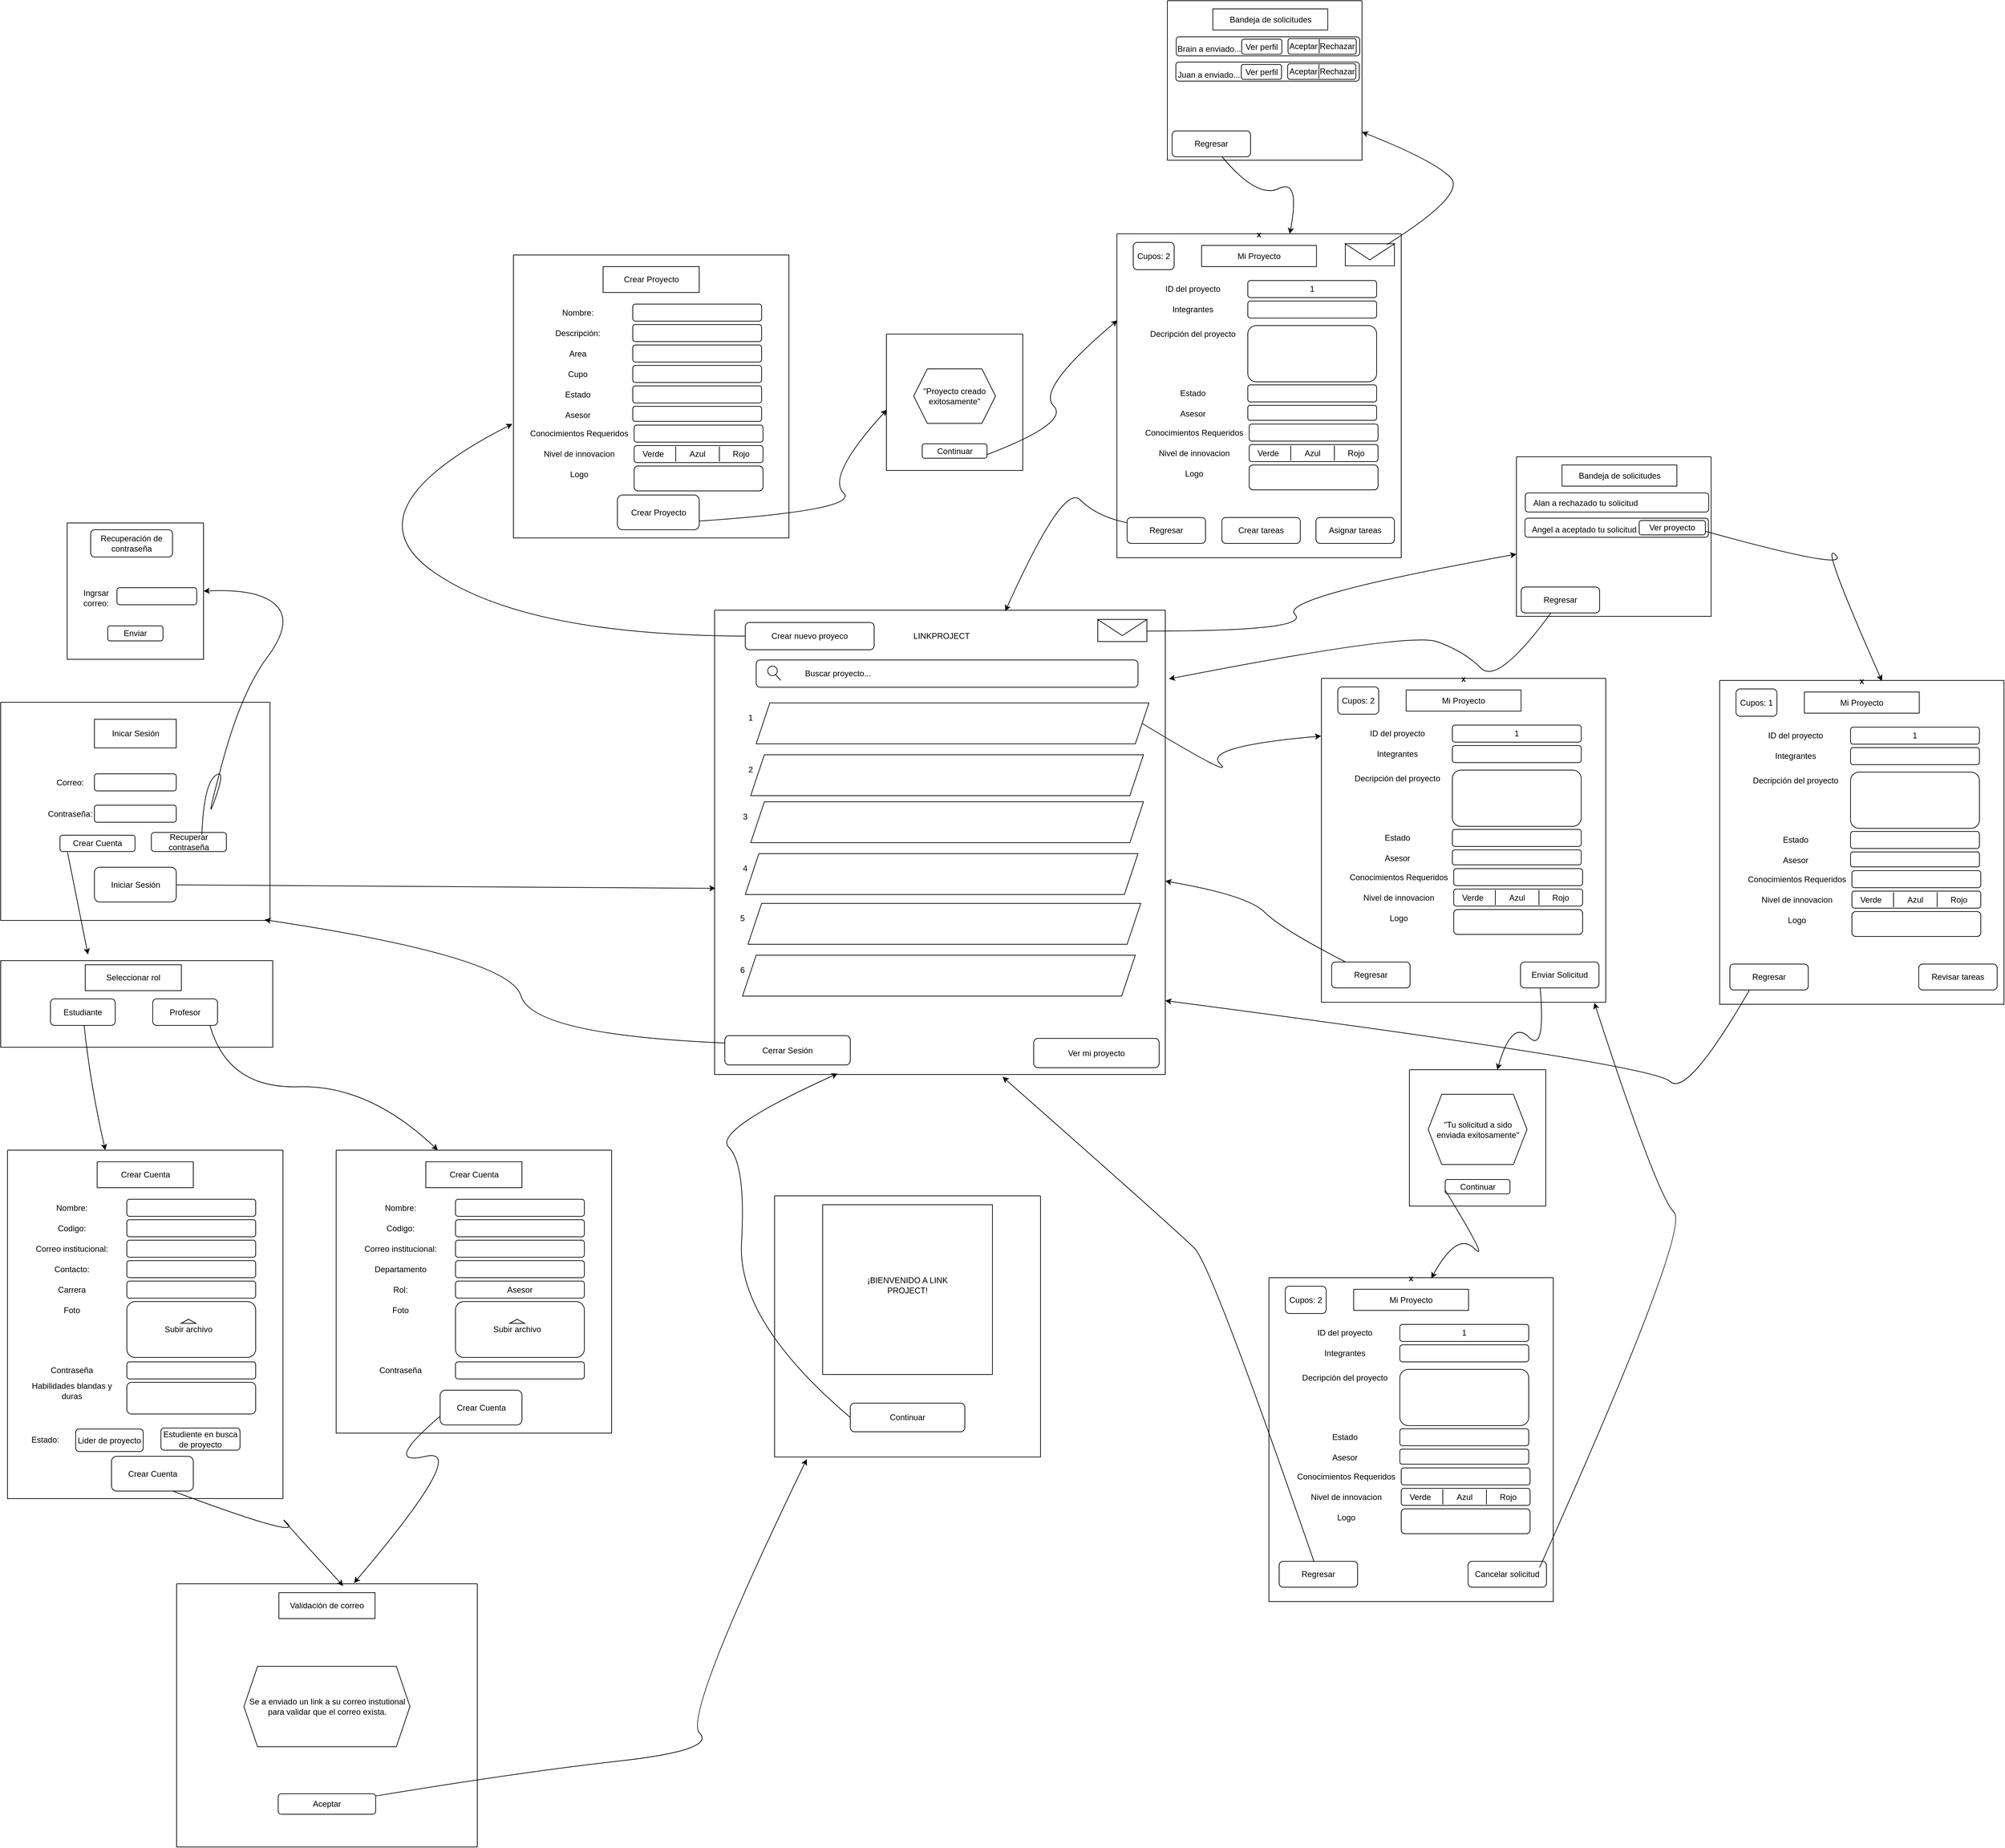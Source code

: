 <mxfile version="24.1.0" type="device">
  <diagram name="Página-1" id="iI5acR1-wrhFx7K3rnBR">
    <mxGraphModel dx="3686" dy="2943" grid="0" gridSize="10" guides="1" tooltips="1" connect="1" arrows="1" fold="1" page="1" pageScale="1" pageWidth="827" pageHeight="1169" math="0" shadow="0">
      <root>
        <mxCell id="0" />
        <mxCell id="1" parent="0" />
        <mxCell id="P4FX3gNMFgAsTRjEJbXc-2" value="" style="swimlane;startSize=0;" parent="1" vertex="1">
          <mxGeometry x="75" y="241" width="395" height="320" as="geometry" />
        </mxCell>
        <mxCell id="P4FX3gNMFgAsTRjEJbXc-3" value="Inicar Sesión" style="rounded=0;whiteSpace=wrap;html=1;" parent="P4FX3gNMFgAsTRjEJbXc-2" vertex="1">
          <mxGeometry x="137.5" y="25" width="120" height="42" as="geometry" />
        </mxCell>
        <mxCell id="P4FX3gNMFgAsTRjEJbXc-4" value="" style="rounded=1;whiteSpace=wrap;html=1;" parent="P4FX3gNMFgAsTRjEJbXc-2" vertex="1">
          <mxGeometry x="137.5" y="151" width="120" height="25" as="geometry" />
        </mxCell>
        <mxCell id="P4FX3gNMFgAsTRjEJbXc-6" value="" style="rounded=1;whiteSpace=wrap;html=1;" parent="P4FX3gNMFgAsTRjEJbXc-2" vertex="1">
          <mxGeometry x="137.5" y="105" width="120" height="25" as="geometry" />
        </mxCell>
        <mxCell id="P4FX3gNMFgAsTRjEJbXc-7" value="Correo:" style="text;html=1;align=center;verticalAlign=middle;whiteSpace=wrap;rounded=0;" parent="P4FX3gNMFgAsTRjEJbXc-2" vertex="1">
          <mxGeometry x="72" y="102.5" width="60" height="30" as="geometry" />
        </mxCell>
        <mxCell id="P4FX3gNMFgAsTRjEJbXc-8" value="Contraseña:" style="text;html=1;align=center;verticalAlign=middle;whiteSpace=wrap;rounded=0;" parent="P4FX3gNMFgAsTRjEJbXc-2" vertex="1">
          <mxGeometry x="72" y="148.5" width="60" height="30" as="geometry" />
        </mxCell>
        <mxCell id="P4FX3gNMFgAsTRjEJbXc-9" value="Crear Cuenta" style="rounded=1;whiteSpace=wrap;html=1;" parent="P4FX3gNMFgAsTRjEJbXc-2" vertex="1">
          <mxGeometry x="87" y="195" width="110" height="24" as="geometry" />
        </mxCell>
        <mxCell id="P4FX3gNMFgAsTRjEJbXc-10" value="Recuperar contraseña" style="rounded=1;whiteSpace=wrap;html=1;" parent="P4FX3gNMFgAsTRjEJbXc-2" vertex="1">
          <mxGeometry x="221" y="191" width="110" height="28" as="geometry" />
        </mxCell>
        <mxCell id="P4FX3gNMFgAsTRjEJbXc-11" value="Iniciar Sesión" style="rounded=1;whiteSpace=wrap;html=1;" parent="P4FX3gNMFgAsTRjEJbXc-2" vertex="1">
          <mxGeometry x="137.5" y="242" width="120" height="51" as="geometry" />
        </mxCell>
        <mxCell id="P4FX3gNMFgAsTRjEJbXc-13" value="" style="swimlane;startSize=0;" parent="1" vertex="1">
          <mxGeometry x="172.5" y="-22" width="200" height="200" as="geometry" />
        </mxCell>
        <mxCell id="P4FX3gNMFgAsTRjEJbXc-14" value="Recuperación de contraseña" style="rounded=1;whiteSpace=wrap;html=1;" parent="P4FX3gNMFgAsTRjEJbXc-13" vertex="1">
          <mxGeometry x="34.5" y="10" width="120" height="40" as="geometry" />
        </mxCell>
        <mxCell id="P4FX3gNMFgAsTRjEJbXc-16" value="" style="rounded=1;whiteSpace=wrap;html=1;" parent="P4FX3gNMFgAsTRjEJbXc-13" vertex="1">
          <mxGeometry x="73" y="95" width="117" height="25" as="geometry" />
        </mxCell>
        <mxCell id="P4FX3gNMFgAsTRjEJbXc-17" value="Ingrsar correo:" style="text;html=1;align=center;verticalAlign=middle;whiteSpace=wrap;rounded=0;" parent="P4FX3gNMFgAsTRjEJbXc-13" vertex="1">
          <mxGeometry x="12.5" y="95" width="60" height="30" as="geometry" />
        </mxCell>
        <mxCell id="P4FX3gNMFgAsTRjEJbXc-18" value="Enviar" style="rounded=1;whiteSpace=wrap;html=1;" parent="P4FX3gNMFgAsTRjEJbXc-13" vertex="1">
          <mxGeometry x="59.5" y="151" width="81" height="22" as="geometry" />
        </mxCell>
        <mxCell id="P4FX3gNMFgAsTRjEJbXc-21" value="" style="endArrow=classic;html=1;rounded=0;exitX=0.1;exitY=1.042;exitDx=0;exitDy=0;exitPerimeter=0;" parent="1" source="P4FX3gNMFgAsTRjEJbXc-9" edge="1">
          <mxGeometry width="50" height="50" relative="1" as="geometry">
            <mxPoint x="159" y="682" as="sourcePoint" />
            <mxPoint x="203" y="611" as="targetPoint" />
          </mxGeometry>
        </mxCell>
        <mxCell id="P4FX3gNMFgAsTRjEJbXc-22" value="" style="swimlane;startSize=0;" parent="1" vertex="1">
          <mxGeometry x="85" y="898" width="404" height="511" as="geometry" />
        </mxCell>
        <mxCell id="P4FX3gNMFgAsTRjEJbXc-23" value="Crear Cuenta" style="rounded=0;whiteSpace=wrap;html=1;" parent="P4FX3gNMFgAsTRjEJbXc-22" vertex="1">
          <mxGeometry x="131.5" y="17" width="141" height="38" as="geometry" />
        </mxCell>
        <mxCell id="P4FX3gNMFgAsTRjEJbXc-24" value="" style="rounded=1;whiteSpace=wrap;html=1;" parent="P4FX3gNMFgAsTRjEJbXc-22" vertex="1">
          <mxGeometry x="175" y="72" width="189" height="25" as="geometry" />
        </mxCell>
        <mxCell id="P4FX3gNMFgAsTRjEJbXc-25" value="Nombre:" style="text;html=1;align=center;verticalAlign=middle;whiteSpace=wrap;rounded=0;" parent="P4FX3gNMFgAsTRjEJbXc-22" vertex="1">
          <mxGeometry x="19" y="69.5" width="151" height="30" as="geometry" />
        </mxCell>
        <mxCell id="P4FX3gNMFgAsTRjEJbXc-33" value="" style="rounded=1;whiteSpace=wrap;html=1;" parent="P4FX3gNMFgAsTRjEJbXc-22" vertex="1">
          <mxGeometry x="175" y="102" width="189" height="25" as="geometry" />
        </mxCell>
        <mxCell id="P4FX3gNMFgAsTRjEJbXc-34" value="Codigo:" style="text;html=1;align=center;verticalAlign=middle;whiteSpace=wrap;rounded=0;" parent="P4FX3gNMFgAsTRjEJbXc-22" vertex="1">
          <mxGeometry x="19" y="99.5" width="151" height="30" as="geometry" />
        </mxCell>
        <mxCell id="P4FX3gNMFgAsTRjEJbXc-35" value="" style="rounded=1;whiteSpace=wrap;html=1;" parent="P4FX3gNMFgAsTRjEJbXc-22" vertex="1">
          <mxGeometry x="175" y="132" width="189" height="25" as="geometry" />
        </mxCell>
        <mxCell id="P4FX3gNMFgAsTRjEJbXc-36" value="Correo institucional:" style="text;html=1;align=center;verticalAlign=middle;whiteSpace=wrap;rounded=0;" parent="P4FX3gNMFgAsTRjEJbXc-22" vertex="1">
          <mxGeometry x="19" y="129.5" width="151" height="30" as="geometry" />
        </mxCell>
        <mxCell id="P4FX3gNMFgAsTRjEJbXc-37" value="" style="rounded=1;whiteSpace=wrap;html=1;" parent="P4FX3gNMFgAsTRjEJbXc-22" vertex="1">
          <mxGeometry x="175" y="162" width="189" height="25" as="geometry" />
        </mxCell>
        <mxCell id="P4FX3gNMFgAsTRjEJbXc-38" value="Contacto:" style="text;html=1;align=center;verticalAlign=middle;whiteSpace=wrap;rounded=0;" parent="P4FX3gNMFgAsTRjEJbXc-22" vertex="1">
          <mxGeometry x="19" y="159.5" width="151" height="30" as="geometry" />
        </mxCell>
        <mxCell id="P4FX3gNMFgAsTRjEJbXc-39" value="" style="rounded=1;whiteSpace=wrap;html=1;" parent="P4FX3gNMFgAsTRjEJbXc-22" vertex="1">
          <mxGeometry x="175" y="192" width="189" height="25" as="geometry" />
        </mxCell>
        <mxCell id="P4FX3gNMFgAsTRjEJbXc-40" value="Carrera" style="text;html=1;align=center;verticalAlign=middle;whiteSpace=wrap;rounded=0;" parent="P4FX3gNMFgAsTRjEJbXc-22" vertex="1">
          <mxGeometry x="19" y="189.5" width="151" height="30" as="geometry" />
        </mxCell>
        <mxCell id="P4FX3gNMFgAsTRjEJbXc-41" value="" style="rounded=1;whiteSpace=wrap;html=1;" parent="P4FX3gNMFgAsTRjEJbXc-22" vertex="1">
          <mxGeometry x="175" y="222" width="189" height="82" as="geometry" />
        </mxCell>
        <mxCell id="P4FX3gNMFgAsTRjEJbXc-42" value="Foto" style="text;html=1;align=center;verticalAlign=middle;whiteSpace=wrap;rounded=0;" parent="P4FX3gNMFgAsTRjEJbXc-22" vertex="1">
          <mxGeometry x="19" y="219.5" width="151" height="30" as="geometry" />
        </mxCell>
        <mxCell id="P4FX3gNMFgAsTRjEJbXc-43" value="" style="rounded=1;whiteSpace=wrap;html=1;" parent="P4FX3gNMFgAsTRjEJbXc-22" vertex="1">
          <mxGeometry x="175" y="310.5" width="189" height="25" as="geometry" />
        </mxCell>
        <mxCell id="P4FX3gNMFgAsTRjEJbXc-44" value="Contraseña" style="text;html=1;align=center;verticalAlign=middle;whiteSpace=wrap;rounded=0;" parent="P4FX3gNMFgAsTRjEJbXc-22" vertex="1">
          <mxGeometry x="19" y="308" width="151" height="30" as="geometry" />
        </mxCell>
        <mxCell id="P4FX3gNMFgAsTRjEJbXc-45" value="" style="rounded=1;whiteSpace=wrap;html=1;" parent="P4FX3gNMFgAsTRjEJbXc-22" vertex="1">
          <mxGeometry x="175" y="340.5" width="189" height="46.5" as="geometry" />
        </mxCell>
        <mxCell id="P4FX3gNMFgAsTRjEJbXc-46" value="Habilidades blandas y duras" style="text;html=1;align=center;verticalAlign=middle;whiteSpace=wrap;rounded=0;" parent="P4FX3gNMFgAsTRjEJbXc-22" vertex="1">
          <mxGeometry x="19" y="338" width="151" height="30" as="geometry" />
        </mxCell>
        <mxCell id="P4FX3gNMFgAsTRjEJbXc-47" value="Subir archivo" style="text;html=1;align=center;verticalAlign=middle;whiteSpace=wrap;rounded=0;" parent="P4FX3gNMFgAsTRjEJbXc-22" vertex="1">
          <mxGeometry x="190" y="248" width="151" height="30" as="geometry" />
        </mxCell>
        <mxCell id="P4FX3gNMFgAsTRjEJbXc-48" value="" style="triangle;whiteSpace=wrap;html=1;rotation=-90;" parent="P4FX3gNMFgAsTRjEJbXc-22" vertex="1">
          <mxGeometry x="262.5" y="240" width="6" height="22" as="geometry" />
        </mxCell>
        <mxCell id="P4FX3gNMFgAsTRjEJbXc-49" value="Estado:" style="text;html=1;align=center;verticalAlign=middle;whiteSpace=wrap;rounded=0;" parent="P4FX3gNMFgAsTRjEJbXc-22" vertex="1">
          <mxGeometry x="25" y="410" width="61" height="30" as="geometry" />
        </mxCell>
        <mxCell id="P4FX3gNMFgAsTRjEJbXc-50" value="Lider de proyecto" style="rounded=1;whiteSpace=wrap;html=1;" parent="P4FX3gNMFgAsTRjEJbXc-22" vertex="1">
          <mxGeometry x="100" y="409" width="99" height="33" as="geometry" />
        </mxCell>
        <mxCell id="P4FX3gNMFgAsTRjEJbXc-51" value="Estudiente en busca de proyecto" style="rounded=1;whiteSpace=wrap;html=1;" parent="P4FX3gNMFgAsTRjEJbXc-22" vertex="1">
          <mxGeometry x="225" y="407.5" width="116" height="32.5" as="geometry" />
        </mxCell>
        <mxCell id="P4FX3gNMFgAsTRjEJbXc-99" value="Crear Cuenta" style="rounded=1;whiteSpace=wrap;html=1;" parent="P4FX3gNMFgAsTRjEJbXc-22" vertex="1">
          <mxGeometry x="152.5" y="449" width="120" height="51" as="geometry" />
        </mxCell>
        <mxCell id="P4FX3gNMFgAsTRjEJbXc-26" value="" style="rounded=0;whiteSpace=wrap;html=1;" parent="1" vertex="1">
          <mxGeometry x="75" y="620" width="399" height="127" as="geometry" />
        </mxCell>
        <mxCell id="P4FX3gNMFgAsTRjEJbXc-28" value="Seleccionar rol" style="rounded=0;whiteSpace=wrap;html=1;" parent="1" vertex="1">
          <mxGeometry x="199" y="626" width="141" height="38" as="geometry" />
        </mxCell>
        <mxCell id="P4FX3gNMFgAsTRjEJbXc-29" value="Estudiante" style="rounded=1;whiteSpace=wrap;html=1;" parent="1" vertex="1">
          <mxGeometry x="148" y="676" width="95" height="39" as="geometry" />
        </mxCell>
        <mxCell id="P4FX3gNMFgAsTRjEJbXc-31" value="Profesor" style="rounded=1;whiteSpace=wrap;html=1;" parent="1" vertex="1">
          <mxGeometry x="298" y="676" width="95" height="39" as="geometry" />
        </mxCell>
        <mxCell id="P4FX3gNMFgAsTRjEJbXc-32" value="" style="curved=1;endArrow=classic;html=1;rounded=0;" parent="1" source="P4FX3gNMFgAsTRjEJbXc-29" target="P4FX3gNMFgAsTRjEJbXc-22" edge="1">
          <mxGeometry width="50" height="50" relative="1" as="geometry">
            <mxPoint x="206" y="850" as="sourcePoint" />
            <mxPoint x="256" y="800" as="targetPoint" />
            <Array as="points">
              <mxPoint x="206" y="800" />
            </Array>
          </mxGeometry>
        </mxCell>
        <mxCell id="P4FX3gNMFgAsTRjEJbXc-52" value="" style="curved=1;endArrow=classic;html=1;rounded=0;exitX=0.884;exitY=1;exitDx=0;exitDy=0;exitPerimeter=0;entryX=0.369;entryY=0;entryDx=0;entryDy=0;entryPerimeter=0;" parent="1" source="P4FX3gNMFgAsTRjEJbXc-31" target="P4FX3gNMFgAsTRjEJbXc-53" edge="1">
          <mxGeometry width="50" height="50" relative="1" as="geometry">
            <mxPoint x="378" y="725" as="sourcePoint" />
            <mxPoint x="756" y="846" as="targetPoint" />
            <Array as="points">
              <mxPoint x="408" y="808" />
              <mxPoint x="615" y="802" />
            </Array>
          </mxGeometry>
        </mxCell>
        <mxCell id="P4FX3gNMFgAsTRjEJbXc-53" value="" style="swimlane;startSize=0;" parent="1" vertex="1">
          <mxGeometry x="567" y="898" width="404" height="415" as="geometry" />
        </mxCell>
        <mxCell id="P4FX3gNMFgAsTRjEJbXc-54" value="Crear Cuenta" style="rounded=0;whiteSpace=wrap;html=1;" parent="P4FX3gNMFgAsTRjEJbXc-53" vertex="1">
          <mxGeometry x="131.5" y="17" width="141" height="38" as="geometry" />
        </mxCell>
        <mxCell id="P4FX3gNMFgAsTRjEJbXc-55" value="" style="rounded=1;whiteSpace=wrap;html=1;" parent="P4FX3gNMFgAsTRjEJbXc-53" vertex="1">
          <mxGeometry x="175" y="72" width="189" height="25" as="geometry" />
        </mxCell>
        <mxCell id="P4FX3gNMFgAsTRjEJbXc-56" value="Nombre:" style="text;html=1;align=center;verticalAlign=middle;whiteSpace=wrap;rounded=0;" parent="P4FX3gNMFgAsTRjEJbXc-53" vertex="1">
          <mxGeometry x="19" y="69.5" width="151" height="30" as="geometry" />
        </mxCell>
        <mxCell id="P4FX3gNMFgAsTRjEJbXc-57" value="" style="rounded=1;whiteSpace=wrap;html=1;" parent="P4FX3gNMFgAsTRjEJbXc-53" vertex="1">
          <mxGeometry x="175" y="102" width="189" height="25" as="geometry" />
        </mxCell>
        <mxCell id="P4FX3gNMFgAsTRjEJbXc-58" value="Codigo:" style="text;html=1;align=center;verticalAlign=middle;whiteSpace=wrap;rounded=0;" parent="P4FX3gNMFgAsTRjEJbXc-53" vertex="1">
          <mxGeometry x="19" y="99.5" width="151" height="30" as="geometry" />
        </mxCell>
        <mxCell id="P4FX3gNMFgAsTRjEJbXc-59" value="" style="rounded=1;whiteSpace=wrap;html=1;" parent="P4FX3gNMFgAsTRjEJbXc-53" vertex="1">
          <mxGeometry x="175" y="132" width="189" height="25" as="geometry" />
        </mxCell>
        <mxCell id="P4FX3gNMFgAsTRjEJbXc-60" value="Correo institucional:" style="text;html=1;align=center;verticalAlign=middle;whiteSpace=wrap;rounded=0;" parent="P4FX3gNMFgAsTRjEJbXc-53" vertex="1">
          <mxGeometry x="19" y="129.5" width="151" height="30" as="geometry" />
        </mxCell>
        <mxCell id="P4FX3gNMFgAsTRjEJbXc-61" value="" style="rounded=1;whiteSpace=wrap;html=1;" parent="P4FX3gNMFgAsTRjEJbXc-53" vertex="1">
          <mxGeometry x="175" y="162" width="189" height="25" as="geometry" />
        </mxCell>
        <mxCell id="P4FX3gNMFgAsTRjEJbXc-62" value="Departamento" style="text;html=1;align=center;verticalAlign=middle;whiteSpace=wrap;rounded=0;" parent="P4FX3gNMFgAsTRjEJbXc-53" vertex="1">
          <mxGeometry x="19" y="159.5" width="151" height="30" as="geometry" />
        </mxCell>
        <mxCell id="P4FX3gNMFgAsTRjEJbXc-63" value="Asesor" style="rounded=1;whiteSpace=wrap;html=1;" parent="P4FX3gNMFgAsTRjEJbXc-53" vertex="1">
          <mxGeometry x="175" y="192" width="189" height="25" as="geometry" />
        </mxCell>
        <mxCell id="P4FX3gNMFgAsTRjEJbXc-64" value="Rol:" style="text;html=1;align=center;verticalAlign=middle;whiteSpace=wrap;rounded=0;" parent="P4FX3gNMFgAsTRjEJbXc-53" vertex="1">
          <mxGeometry x="19" y="189.5" width="151" height="30" as="geometry" />
        </mxCell>
        <mxCell id="P4FX3gNMFgAsTRjEJbXc-65" value="" style="rounded=1;whiteSpace=wrap;html=1;" parent="P4FX3gNMFgAsTRjEJbXc-53" vertex="1">
          <mxGeometry x="175" y="222" width="189" height="82" as="geometry" />
        </mxCell>
        <mxCell id="P4FX3gNMFgAsTRjEJbXc-66" value="Foto" style="text;html=1;align=center;verticalAlign=middle;whiteSpace=wrap;rounded=0;" parent="P4FX3gNMFgAsTRjEJbXc-53" vertex="1">
          <mxGeometry x="19" y="219.5" width="151" height="30" as="geometry" />
        </mxCell>
        <mxCell id="P4FX3gNMFgAsTRjEJbXc-67" value="" style="rounded=1;whiteSpace=wrap;html=1;" parent="P4FX3gNMFgAsTRjEJbXc-53" vertex="1">
          <mxGeometry x="175" y="310.5" width="189" height="25" as="geometry" />
        </mxCell>
        <mxCell id="P4FX3gNMFgAsTRjEJbXc-68" value="Contraseña" style="text;html=1;align=center;verticalAlign=middle;whiteSpace=wrap;rounded=0;" parent="P4FX3gNMFgAsTRjEJbXc-53" vertex="1">
          <mxGeometry x="19" y="308" width="151" height="30" as="geometry" />
        </mxCell>
        <mxCell id="P4FX3gNMFgAsTRjEJbXc-71" value="Subir archivo" style="text;html=1;align=center;verticalAlign=middle;whiteSpace=wrap;rounded=0;" parent="P4FX3gNMFgAsTRjEJbXc-53" vertex="1">
          <mxGeometry x="190" y="248" width="151" height="30" as="geometry" />
        </mxCell>
        <mxCell id="P4FX3gNMFgAsTRjEJbXc-72" value="" style="triangle;whiteSpace=wrap;html=1;rotation=-90;" parent="P4FX3gNMFgAsTRjEJbXc-53" vertex="1">
          <mxGeometry x="262.5" y="240" width="6" height="22" as="geometry" />
        </mxCell>
        <mxCell id="P4FX3gNMFgAsTRjEJbXc-100" value="Crear Cuenta" style="rounded=1;whiteSpace=wrap;html=1;" parent="P4FX3gNMFgAsTRjEJbXc-53" vertex="1">
          <mxGeometry x="152.5" y="352" width="120" height="51" as="geometry" />
        </mxCell>
        <mxCell id="P4FX3gNMFgAsTRjEJbXc-19" value="" style="curved=1;endArrow=classic;html=1;rounded=0;entryX=1;entryY=0.5;entryDx=0;entryDy=0;exitX=0.673;exitY=0.107;exitDx=0;exitDy=0;exitPerimeter=0;" parent="1" source="P4FX3gNMFgAsTRjEJbXc-10" target="P4FX3gNMFgAsTRjEJbXc-13" edge="1">
          <mxGeometry width="50" height="50" relative="1" as="geometry">
            <mxPoint x="412" y="336" as="sourcePoint" />
            <mxPoint x="390.5" y="52" as="targetPoint" />
            <Array as="points">
              <mxPoint x="373" y="362" />
              <mxPoint x="406" y="336" />
              <mxPoint x="373" y="430" />
              <mxPoint x="428" y="226" />
              <mxPoint x="504" y="124" />
              <mxPoint x="454" y="74" />
            </Array>
          </mxGeometry>
        </mxCell>
        <mxCell id="PIdoYHDfFHTl_wegdp4P-2" value="" style="swimlane;startSize=0;" parent="1" vertex="1">
          <mxGeometry x="333" y="1534" width="441" height="386" as="geometry" />
        </mxCell>
        <mxCell id="PIdoYHDfFHTl_wegdp4P-3" value="Validación de correo" style="rounded=0;whiteSpace=wrap;html=1;" parent="PIdoYHDfFHTl_wegdp4P-2" vertex="1">
          <mxGeometry x="150" y="13" width="141" height="38" as="geometry" />
        </mxCell>
        <mxCell id="PIdoYHDfFHTl_wegdp4P-7" value="Aceptar" style="rounded=1;whiteSpace=wrap;html=1;" parent="PIdoYHDfFHTl_wegdp4P-2" vertex="1">
          <mxGeometry x="149" y="308" width="143" height="30" as="geometry" />
        </mxCell>
        <mxCell id="PIdoYHDfFHTl_wegdp4P-8" value="Se a enviado un link a su correo instutional para validar que el correo exista." style="shape=hexagon;perimeter=hexagonPerimeter2;whiteSpace=wrap;html=1;fixedSize=1;" parent="PIdoYHDfFHTl_wegdp4P-2" vertex="1">
          <mxGeometry x="98.75" y="121" width="243.5" height="118" as="geometry" />
        </mxCell>
        <mxCell id="PIdoYHDfFHTl_wegdp4P-4" value="" style="curved=1;endArrow=classic;html=1;rounded=0;exitX=0;exitY=0.75;exitDx=0;exitDy=0;entryX=0.59;entryY=-0.003;entryDx=0;entryDy=0;entryPerimeter=0;" parent="1" source="P4FX3gNMFgAsTRjEJbXc-100" target="PIdoYHDfFHTl_wegdp4P-2" edge="1">
          <mxGeometry width="50" height="50" relative="1" as="geometry">
            <mxPoint x="764" y="1382" as="sourcePoint" />
            <mxPoint x="814" y="1332" as="targetPoint" />
            <Array as="points">
              <mxPoint x="633" y="1362" />
              <mxPoint x="764" y="1332" />
            </Array>
          </mxGeometry>
        </mxCell>
        <mxCell id="PIdoYHDfFHTl_wegdp4P-5" value="" style="curved=1;endArrow=classic;html=1;rounded=0;exitX=0.75;exitY=1;exitDx=0;exitDy=0;entryX=0.554;entryY=0.008;entryDx=0;entryDy=0;entryPerimeter=0;" parent="1" source="P4FX3gNMFgAsTRjEJbXc-99" target="PIdoYHDfFHTl_wegdp4P-2" edge="1">
          <mxGeometry width="50" height="50" relative="1" as="geometry">
            <mxPoint x="470" y="1470" as="sourcePoint" />
            <mxPoint x="520" y="1420" as="targetPoint" />
            <Array as="points">
              <mxPoint x="520" y="1470" />
              <mxPoint x="470" y="1420" />
            </Array>
          </mxGeometry>
        </mxCell>
        <mxCell id="PIdoYHDfFHTl_wegdp4P-9" value="" style="swimlane;startSize=0;" parent="1" vertex="1">
          <mxGeometry x="1122" y="106" width="661" height="681" as="geometry" />
        </mxCell>
        <mxCell id="PIdoYHDfFHTl_wegdp4P-20" value="LINKPROJECT" style="text;html=1;align=center;verticalAlign=middle;whiteSpace=wrap;rounded=0;" parent="PIdoYHDfFHTl_wegdp4P-9" vertex="1">
          <mxGeometry x="263" y="23" width="140" height="30" as="geometry" />
        </mxCell>
        <mxCell id="PIdoYHDfFHTl_wegdp4P-21" value="" style="rounded=1;whiteSpace=wrap;html=1;" parent="PIdoYHDfFHTl_wegdp4P-9" vertex="1">
          <mxGeometry x="61" y="73" width="560" height="40" as="geometry" />
        </mxCell>
        <mxCell id="PIdoYHDfFHTl_wegdp4P-24" value="" style="ellipse;whiteSpace=wrap;html=1;aspect=fixed;" parent="PIdoYHDfFHTl_wegdp4P-9" vertex="1">
          <mxGeometry x="78" y="82" width="14" height="14" as="geometry" />
        </mxCell>
        <mxCell id="PIdoYHDfFHTl_wegdp4P-26" value="" style="endArrow=none;html=1;rounded=0;" parent="PIdoYHDfFHTl_wegdp4P-9" edge="1">
          <mxGeometry width="50" height="50" relative="1" as="geometry">
            <mxPoint x="97" y="103" as="sourcePoint" />
            <mxPoint x="89" y="94" as="targetPoint" />
          </mxGeometry>
        </mxCell>
        <mxCell id="PIdoYHDfFHTl_wegdp4P-27" value="Buscar proyecto..." style="text;html=1;align=center;verticalAlign=middle;whiteSpace=wrap;rounded=0;" parent="PIdoYHDfFHTl_wegdp4P-9" vertex="1">
          <mxGeometry x="92" y="78" width="178" height="30" as="geometry" />
        </mxCell>
        <mxCell id="PIdoYHDfFHTl_wegdp4P-28" value="" style="shape=parallelogram;perimeter=parallelogramPerimeter;whiteSpace=wrap;html=1;fixedSize=1;" parent="PIdoYHDfFHTl_wegdp4P-9" vertex="1">
          <mxGeometry x="61" y="136" width="576" height="60" as="geometry" />
        </mxCell>
        <mxCell id="PIdoYHDfFHTl_wegdp4P-29" value="1" style="text;html=1;align=center;verticalAlign=middle;whiteSpace=wrap;rounded=0;" parent="PIdoYHDfFHTl_wegdp4P-9" vertex="1">
          <mxGeometry x="23" y="130" width="60" height="56" as="geometry" />
        </mxCell>
        <mxCell id="PIdoYHDfFHTl_wegdp4P-30" value="" style="shape=parallelogram;perimeter=parallelogramPerimeter;whiteSpace=wrap;html=1;fixedSize=1;" parent="PIdoYHDfFHTl_wegdp4P-9" vertex="1">
          <mxGeometry x="53" y="212" width="576" height="60" as="geometry" />
        </mxCell>
        <mxCell id="PIdoYHDfFHTl_wegdp4P-31" value="2" style="text;html=1;align=center;verticalAlign=middle;whiteSpace=wrap;rounded=0;" parent="PIdoYHDfFHTl_wegdp4P-9" vertex="1">
          <mxGeometry x="23" y="206" width="60" height="56" as="geometry" />
        </mxCell>
        <mxCell id="PIdoYHDfFHTl_wegdp4P-32" value="" style="shape=parallelogram;perimeter=parallelogramPerimeter;whiteSpace=wrap;html=1;fixedSize=1;" parent="PIdoYHDfFHTl_wegdp4P-9" vertex="1">
          <mxGeometry x="53" y="281" width="576" height="60" as="geometry" />
        </mxCell>
        <mxCell id="PIdoYHDfFHTl_wegdp4P-33" value="3" style="text;html=1;align=center;verticalAlign=middle;whiteSpace=wrap;rounded=0;" parent="PIdoYHDfFHTl_wegdp4P-9" vertex="1">
          <mxGeometry x="15" y="275" width="60" height="56" as="geometry" />
        </mxCell>
        <mxCell id="PIdoYHDfFHTl_wegdp4P-34" value="" style="shape=parallelogram;perimeter=parallelogramPerimeter;whiteSpace=wrap;html=1;fixedSize=1;" parent="PIdoYHDfFHTl_wegdp4P-9" vertex="1">
          <mxGeometry x="45" y="357" width="576" height="60" as="geometry" />
        </mxCell>
        <mxCell id="PIdoYHDfFHTl_wegdp4P-35" value="4" style="text;html=1;align=center;verticalAlign=middle;whiteSpace=wrap;rounded=0;" parent="PIdoYHDfFHTl_wegdp4P-9" vertex="1">
          <mxGeometry x="15" y="351" width="60" height="56" as="geometry" />
        </mxCell>
        <mxCell id="PIdoYHDfFHTl_wegdp4P-36" value="" style="shape=parallelogram;perimeter=parallelogramPerimeter;whiteSpace=wrap;html=1;fixedSize=1;" parent="PIdoYHDfFHTl_wegdp4P-9" vertex="1">
          <mxGeometry x="49" y="430" width="576" height="60" as="geometry" />
        </mxCell>
        <mxCell id="PIdoYHDfFHTl_wegdp4P-37" value="5" style="text;html=1;align=center;verticalAlign=middle;whiteSpace=wrap;rounded=0;" parent="PIdoYHDfFHTl_wegdp4P-9" vertex="1">
          <mxGeometry x="11" y="424" width="60" height="56" as="geometry" />
        </mxCell>
        <mxCell id="PIdoYHDfFHTl_wegdp4P-38" value="" style="shape=parallelogram;perimeter=parallelogramPerimeter;whiteSpace=wrap;html=1;fixedSize=1;" parent="PIdoYHDfFHTl_wegdp4P-9" vertex="1">
          <mxGeometry x="41" y="506" width="576" height="60" as="geometry" />
        </mxCell>
        <mxCell id="PIdoYHDfFHTl_wegdp4P-39" value="6" style="text;html=1;align=center;verticalAlign=middle;whiteSpace=wrap;rounded=0;" parent="PIdoYHDfFHTl_wegdp4P-9" vertex="1">
          <mxGeometry x="11" y="500" width="60" height="56" as="geometry" />
        </mxCell>
        <mxCell id="PIdoYHDfFHTl_wegdp4P-40" value="Crear nuevo proyeco" style="rounded=1;whiteSpace=wrap;html=1;" parent="PIdoYHDfFHTl_wegdp4P-9" vertex="1">
          <mxGeometry x="45" y="18" width="189" height="40" as="geometry" />
        </mxCell>
        <mxCell id="PIdoYHDfFHTl_wegdp4P-42" value="" style="rounded=0;whiteSpace=wrap;html=1;" parent="PIdoYHDfFHTl_wegdp4P-9" vertex="1">
          <mxGeometry x="562" y="15" width="72" height="31" as="geometry" />
        </mxCell>
        <mxCell id="PIdoYHDfFHTl_wegdp4P-43" value="" style="triangle;whiteSpace=wrap;html=1;rotation=90;" parent="PIdoYHDfFHTl_wegdp4P-9" vertex="1">
          <mxGeometry x="586.12" y="-10.87" width="23.75" height="72.5" as="geometry" />
        </mxCell>
        <mxCell id="NH-5JIPkhM1QkVefQljl-27" value="Ver mi proyecto" style="rounded=1;whiteSpace=wrap;html=1;" vertex="1" parent="PIdoYHDfFHTl_wegdp4P-9">
          <mxGeometry x="468" y="628" width="184" height="43" as="geometry" />
        </mxCell>
        <mxCell id="NH-5JIPkhM1QkVefQljl-28" value="Cerrar Sesión" style="rounded=1;whiteSpace=wrap;html=1;" vertex="1" parent="PIdoYHDfFHTl_wegdp4P-9">
          <mxGeometry x="15" y="624" width="184" height="43" as="geometry" />
        </mxCell>
        <mxCell id="PIdoYHDfFHTl_wegdp4P-10" value="" style="endArrow=classic;html=1;rounded=0;entryX=0.002;entryY=0.599;entryDx=0;entryDy=0;entryPerimeter=0;" parent="1" source="P4FX3gNMFgAsTRjEJbXc-11" target="PIdoYHDfFHTl_wegdp4P-9" edge="1">
          <mxGeometry width="50" height="50" relative="1" as="geometry">
            <mxPoint x="707" y="557" as="sourcePoint" />
            <mxPoint x="757" y="507" as="targetPoint" />
          </mxGeometry>
        </mxCell>
        <mxCell id="PIdoYHDfFHTl_wegdp4P-11" value="" style="curved=1;endArrow=classic;html=1;rounded=0;entryX=0.121;entryY=1.008;entryDx=0;entryDy=0;entryPerimeter=0;" parent="1" source="PIdoYHDfFHTl_wegdp4P-7" target="PIdoYHDfFHTl_wegdp4P-13" edge="1">
          <mxGeometry width="50" height="50" relative="1" as="geometry">
            <mxPoint x="1075" y="1778" as="sourcePoint" />
            <mxPoint x="1243" y="1399" as="targetPoint" />
            <Array as="points">
              <mxPoint x="838" y="1810" />
              <mxPoint x="1125" y="1778" />
              <mxPoint x="1075" y="1728" />
            </Array>
          </mxGeometry>
        </mxCell>
        <mxCell id="PIdoYHDfFHTl_wegdp4P-13" value="" style="swimlane;startSize=0;" parent="1" vertex="1">
          <mxGeometry x="1210" y="965" width="390" height="383" as="geometry" />
        </mxCell>
        <mxCell id="PIdoYHDfFHTl_wegdp4P-14" value="" style="whiteSpace=wrap;html=1;aspect=fixed;" parent="PIdoYHDfFHTl_wegdp4P-13" vertex="1">
          <mxGeometry x="70.5" y="13" width="249" height="249" as="geometry" />
        </mxCell>
        <mxCell id="PIdoYHDfFHTl_wegdp4P-15" value="¡BIENVENIDO A LINK PROJECT!" style="text;html=1;align=center;verticalAlign=middle;whiteSpace=wrap;rounded=0;" parent="PIdoYHDfFHTl_wegdp4P-13" vertex="1">
          <mxGeometry x="111" y="58" width="168" height="146" as="geometry" />
        </mxCell>
        <mxCell id="PIdoYHDfFHTl_wegdp4P-17" value="Continuar" style="rounded=1;whiteSpace=wrap;html=1;" parent="PIdoYHDfFHTl_wegdp4P-13" vertex="1">
          <mxGeometry x="111" y="304" width="168" height="42" as="geometry" />
        </mxCell>
        <mxCell id="PIdoYHDfFHTl_wegdp4P-18" value="" style="curved=1;endArrow=classic;html=1;rounded=0;exitX=0;exitY=0.5;exitDx=0;exitDy=0;entryX=0.273;entryY=0.998;entryDx=0;entryDy=0;entryPerimeter=0;" parent="1" source="PIdoYHDfFHTl_wegdp4P-17" target="PIdoYHDfFHTl_wegdp4P-9" edge="1">
          <mxGeometry width="50" height="50" relative="1" as="geometry">
            <mxPoint x="1118" y="919" as="sourcePoint" />
            <mxPoint x="1168" y="869" as="targetPoint" />
            <Array as="points">
              <mxPoint x="1155" y="1149" />
              <mxPoint x="1168" y="919" />
              <mxPoint x="1118" y="869" />
            </Array>
          </mxGeometry>
        </mxCell>
        <mxCell id="PIdoYHDfFHTl_wegdp4P-44" value="" style="swimlane;startSize=0;" parent="1" vertex="1">
          <mxGeometry x="827" y="-415" width="404" height="415" as="geometry" />
        </mxCell>
        <mxCell id="PIdoYHDfFHTl_wegdp4P-45" value="Crear Proyecto" style="rounded=0;whiteSpace=wrap;html=1;" parent="PIdoYHDfFHTl_wegdp4P-44" vertex="1">
          <mxGeometry x="131.5" y="17" width="141" height="38" as="geometry" />
        </mxCell>
        <mxCell id="PIdoYHDfFHTl_wegdp4P-46" value="" style="rounded=1;whiteSpace=wrap;html=1;" parent="PIdoYHDfFHTl_wegdp4P-44" vertex="1">
          <mxGeometry x="175" y="72" width="189" height="25" as="geometry" />
        </mxCell>
        <mxCell id="PIdoYHDfFHTl_wegdp4P-47" value="Nombre:" style="text;html=1;align=center;verticalAlign=middle;whiteSpace=wrap;rounded=0;" parent="PIdoYHDfFHTl_wegdp4P-44" vertex="1">
          <mxGeometry x="19" y="69.5" width="151" height="30" as="geometry" />
        </mxCell>
        <mxCell id="PIdoYHDfFHTl_wegdp4P-48" value="" style="rounded=1;whiteSpace=wrap;html=1;" parent="PIdoYHDfFHTl_wegdp4P-44" vertex="1">
          <mxGeometry x="175" y="102" width="189" height="25" as="geometry" />
        </mxCell>
        <mxCell id="PIdoYHDfFHTl_wegdp4P-49" value="Descripción:" style="text;html=1;align=center;verticalAlign=middle;whiteSpace=wrap;rounded=0;" parent="PIdoYHDfFHTl_wegdp4P-44" vertex="1">
          <mxGeometry x="19" y="99.5" width="151" height="30" as="geometry" />
        </mxCell>
        <mxCell id="PIdoYHDfFHTl_wegdp4P-50" value="" style="rounded=1;whiteSpace=wrap;html=1;" parent="PIdoYHDfFHTl_wegdp4P-44" vertex="1">
          <mxGeometry x="175" y="132" width="189" height="25" as="geometry" />
        </mxCell>
        <mxCell id="PIdoYHDfFHTl_wegdp4P-51" value="Area" style="text;html=1;align=center;verticalAlign=middle;whiteSpace=wrap;rounded=0;" parent="PIdoYHDfFHTl_wegdp4P-44" vertex="1">
          <mxGeometry x="19" y="129.5" width="151" height="30" as="geometry" />
        </mxCell>
        <mxCell id="PIdoYHDfFHTl_wegdp4P-52" value="" style="rounded=1;whiteSpace=wrap;html=1;" parent="PIdoYHDfFHTl_wegdp4P-44" vertex="1">
          <mxGeometry x="175" y="162" width="189" height="25" as="geometry" />
        </mxCell>
        <mxCell id="PIdoYHDfFHTl_wegdp4P-53" value="Cupo" style="text;html=1;align=center;verticalAlign=middle;whiteSpace=wrap;rounded=0;" parent="PIdoYHDfFHTl_wegdp4P-44" vertex="1">
          <mxGeometry x="19" y="159.5" width="151" height="30" as="geometry" />
        </mxCell>
        <mxCell id="PIdoYHDfFHTl_wegdp4P-54" value="" style="rounded=1;whiteSpace=wrap;html=1;" parent="PIdoYHDfFHTl_wegdp4P-44" vertex="1">
          <mxGeometry x="175" y="192" width="189" height="25" as="geometry" />
        </mxCell>
        <mxCell id="PIdoYHDfFHTl_wegdp4P-55" value="Estado" style="text;html=1;align=center;verticalAlign=middle;whiteSpace=wrap;rounded=0;" parent="PIdoYHDfFHTl_wegdp4P-44" vertex="1">
          <mxGeometry x="19" y="189.5" width="151" height="30" as="geometry" />
        </mxCell>
        <mxCell id="PIdoYHDfFHTl_wegdp4P-56" value="" style="rounded=1;whiteSpace=wrap;html=1;" parent="PIdoYHDfFHTl_wegdp4P-44" vertex="1">
          <mxGeometry x="175" y="222" width="189" height="22" as="geometry" />
        </mxCell>
        <mxCell id="PIdoYHDfFHTl_wegdp4P-57" value="Asesor" style="text;html=1;align=center;verticalAlign=middle;whiteSpace=wrap;rounded=0;" parent="PIdoYHDfFHTl_wegdp4P-44" vertex="1">
          <mxGeometry x="19" y="219.5" width="151" height="30" as="geometry" />
        </mxCell>
        <mxCell id="PIdoYHDfFHTl_wegdp4P-62" value="Crear Proyecto" style="rounded=1;whiteSpace=wrap;html=1;" parent="PIdoYHDfFHTl_wegdp4P-44" vertex="1">
          <mxGeometry x="152.5" y="352" width="120" height="51" as="geometry" />
        </mxCell>
        <mxCell id="PIdoYHDfFHTl_wegdp4P-63" value="" style="rounded=1;whiteSpace=wrap;html=1;" parent="PIdoYHDfFHTl_wegdp4P-44" vertex="1">
          <mxGeometry x="177" y="249.5" width="189" height="25" as="geometry" />
        </mxCell>
        <mxCell id="PIdoYHDfFHTl_wegdp4P-64" value="Conocimientos Requeridos" style="text;html=1;align=center;verticalAlign=middle;whiteSpace=wrap;rounded=0;" parent="PIdoYHDfFHTl_wegdp4P-44" vertex="1">
          <mxGeometry x="21" y="247" width="151" height="30" as="geometry" />
        </mxCell>
        <mxCell id="PIdoYHDfFHTl_wegdp4P-65" value="" style="rounded=1;whiteSpace=wrap;html=1;" parent="PIdoYHDfFHTl_wegdp4P-44" vertex="1">
          <mxGeometry x="177" y="279.5" width="189" height="25" as="geometry" />
        </mxCell>
        <mxCell id="PIdoYHDfFHTl_wegdp4P-66" value="Nivel de innovacion" style="text;html=1;align=center;verticalAlign=middle;whiteSpace=wrap;rounded=0;" parent="PIdoYHDfFHTl_wegdp4P-44" vertex="1">
          <mxGeometry x="21" y="277" width="151" height="30" as="geometry" />
        </mxCell>
        <mxCell id="PIdoYHDfFHTl_wegdp4P-67" value="" style="rounded=1;whiteSpace=wrap;html=1;" parent="PIdoYHDfFHTl_wegdp4P-44" vertex="1">
          <mxGeometry x="177" y="309.5" width="189" height="36.5" as="geometry" />
        </mxCell>
        <mxCell id="PIdoYHDfFHTl_wegdp4P-68" value="Logo" style="text;html=1;align=center;verticalAlign=middle;whiteSpace=wrap;rounded=0;" parent="PIdoYHDfFHTl_wegdp4P-44" vertex="1">
          <mxGeometry x="21" y="307" width="151" height="30" as="geometry" />
        </mxCell>
        <mxCell id="PIdoYHDfFHTl_wegdp4P-70" value="" style="endArrow=none;html=1;rounded=0;" parent="PIdoYHDfFHTl_wegdp4P-44" edge="1">
          <mxGeometry width="50" height="50" relative="1" as="geometry">
            <mxPoint x="238" y="303" as="sourcePoint" />
            <mxPoint x="238" y="281" as="targetPoint" />
          </mxGeometry>
        </mxCell>
        <mxCell id="PIdoYHDfFHTl_wegdp4P-69" value="" style="endArrow=none;html=1;rounded=0;" parent="PIdoYHDfFHTl_wegdp4P-44" edge="1">
          <mxGeometry width="50" height="50" relative="1" as="geometry">
            <mxPoint x="302" y="303" as="sourcePoint" />
            <mxPoint x="302" y="281" as="targetPoint" />
          </mxGeometry>
        </mxCell>
        <mxCell id="PIdoYHDfFHTl_wegdp4P-71" value="Verde" style="text;html=1;align=center;verticalAlign=middle;whiteSpace=wrap;rounded=0;" parent="PIdoYHDfFHTl_wegdp4P-44" vertex="1">
          <mxGeometry x="175" y="277" width="60" height="30" as="geometry" />
        </mxCell>
        <mxCell id="PIdoYHDfFHTl_wegdp4P-73" value="Rojo" style="text;html=1;align=center;verticalAlign=middle;whiteSpace=wrap;rounded=0;" parent="PIdoYHDfFHTl_wegdp4P-44" vertex="1">
          <mxGeometry x="304" y="277" width="60" height="30" as="geometry" />
        </mxCell>
        <mxCell id="PIdoYHDfFHTl_wegdp4P-72" value="Azul" style="text;html=1;align=center;verticalAlign=middle;whiteSpace=wrap;rounded=0;" parent="PIdoYHDfFHTl_wegdp4P-44" vertex="1">
          <mxGeometry x="239.5" y="277" width="60" height="30" as="geometry" />
        </mxCell>
        <mxCell id="PIdoYHDfFHTl_wegdp4P-74" value="" style="curved=1;endArrow=classic;html=1;rounded=0;exitX=0;exitY=0.5;exitDx=0;exitDy=0;entryX=-0.004;entryY=0.597;entryDx=0;entryDy=0;entryPerimeter=0;" parent="1" source="PIdoYHDfFHTl_wegdp4P-40" target="PIdoYHDfFHTl_wegdp4P-44" edge="1">
          <mxGeometry width="50" height="50" relative="1" as="geometry">
            <mxPoint x="795" y="143" as="sourcePoint" />
            <mxPoint x="845" y="93" as="targetPoint" />
            <Array as="points">
              <mxPoint x="845" y="143" />
              <mxPoint x="578" y="-41" />
            </Array>
          </mxGeometry>
        </mxCell>
        <mxCell id="PIdoYHDfFHTl_wegdp4P-75" value="" style="swimlane;startSize=0;" parent="1" vertex="1">
          <mxGeometry x="1374" y="-299" width="200" height="200" as="geometry" />
        </mxCell>
        <mxCell id="PIdoYHDfFHTl_wegdp4P-76" value="&quot;Proyecto creado exitosamente&quot;" style="shape=hexagon;perimeter=hexagonPerimeter2;whiteSpace=wrap;html=1;fixedSize=1;" parent="PIdoYHDfFHTl_wegdp4P-75" vertex="1">
          <mxGeometry x="40" y="51" width="120" height="80" as="geometry" />
        </mxCell>
        <mxCell id="PIdoYHDfFHTl_wegdp4P-77" value="Continuar" style="rounded=1;whiteSpace=wrap;html=1;" parent="PIdoYHDfFHTl_wegdp4P-75" vertex="1">
          <mxGeometry x="52.5" y="161" width="95" height="21" as="geometry" />
        </mxCell>
        <mxCell id="PIdoYHDfFHTl_wegdp4P-78" value="" style="curved=1;endArrow=classic;html=1;rounded=0;exitX=1;exitY=0.75;exitDx=0;exitDy=0;entryX=0.004;entryY=0.554;entryDx=0;entryDy=0;entryPerimeter=0;" parent="1" source="PIdoYHDfFHTl_wegdp4P-62" target="PIdoYHDfFHTl_wegdp4P-75" edge="1">
          <mxGeometry width="50" height="50" relative="1" as="geometry">
            <mxPoint x="1286" y="-41" as="sourcePoint" />
            <mxPoint x="1336" y="-91" as="targetPoint" />
            <Array as="points">
              <mxPoint x="1336" y="-41" />
              <mxPoint x="1286" y="-91" />
            </Array>
          </mxGeometry>
        </mxCell>
        <mxCell id="PIdoYHDfFHTl_wegdp4P-79" value="x" style="swimlane;startSize=0;" parent="1" vertex="1">
          <mxGeometry x="1712" y="-446" width="417" height="475" as="geometry" />
        </mxCell>
        <mxCell id="PIdoYHDfFHTl_wegdp4P-80" value="Mi Proyecto" style="rounded=0;whiteSpace=wrap;html=1;" parent="PIdoYHDfFHTl_wegdp4P-79" vertex="1">
          <mxGeometry x="124.25" y="17" width="168.5" height="31" as="geometry" />
        </mxCell>
        <mxCell id="PIdoYHDfFHTl_wegdp4P-81" value="" style="rounded=0;whiteSpace=wrap;html=1;" parent="PIdoYHDfFHTl_wegdp4P-79" vertex="1">
          <mxGeometry x="335" y="15.87" width="72" height="31" as="geometry" />
        </mxCell>
        <mxCell id="PIdoYHDfFHTl_wegdp4P-82" value="" style="triangle;whiteSpace=wrap;html=1;rotation=90;" parent="PIdoYHDfFHTl_wegdp4P-79" vertex="1">
          <mxGeometry x="359.12" y="-10" width="23.75" height="72.5" as="geometry" />
        </mxCell>
        <mxCell id="PIdoYHDfFHTl_wegdp4P-83" value="Cupos: 2" style="rounded=1;whiteSpace=wrap;html=1;" parent="PIdoYHDfFHTl_wegdp4P-79" vertex="1">
          <mxGeometry x="24" y="12.5" width="60" height="40" as="geometry" />
        </mxCell>
        <mxCell id="PIdoYHDfFHTl_wegdp4P-86" value="" style="rounded=1;whiteSpace=wrap;html=1;" parent="PIdoYHDfFHTl_wegdp4P-79" vertex="1">
          <mxGeometry x="192" y="98.5" width="189" height="25" as="geometry" />
        </mxCell>
        <mxCell id="PIdoYHDfFHTl_wegdp4P-87" value="Integrantes" style="text;html=1;align=center;verticalAlign=middle;whiteSpace=wrap;rounded=0;" parent="PIdoYHDfFHTl_wegdp4P-79" vertex="1">
          <mxGeometry x="36" y="96" width="151" height="30" as="geometry" />
        </mxCell>
        <mxCell id="PIdoYHDfFHTl_wegdp4P-88" value="1" style="rounded=1;whiteSpace=wrap;html=1;" parent="PIdoYHDfFHTl_wegdp4P-79" vertex="1">
          <mxGeometry x="192" y="68.5" width="189" height="25" as="geometry" />
        </mxCell>
        <mxCell id="PIdoYHDfFHTl_wegdp4P-89" value="ID del proyecto" style="text;html=1;align=center;verticalAlign=middle;whiteSpace=wrap;rounded=0;" parent="PIdoYHDfFHTl_wegdp4P-79" vertex="1">
          <mxGeometry x="36" y="66" width="151" height="30" as="geometry" />
        </mxCell>
        <mxCell id="PIdoYHDfFHTl_wegdp4P-90" value="" style="rounded=1;whiteSpace=wrap;html=1;" parent="PIdoYHDfFHTl_wegdp4P-79" vertex="1">
          <mxGeometry x="192" y="134.5" width="189" height="82.5" as="geometry" />
        </mxCell>
        <mxCell id="PIdoYHDfFHTl_wegdp4P-91" value="Decripción del proyecto" style="text;html=1;align=center;verticalAlign=middle;whiteSpace=wrap;rounded=0;" parent="PIdoYHDfFHTl_wegdp4P-79" vertex="1">
          <mxGeometry x="36" y="132" width="151" height="30" as="geometry" />
        </mxCell>
        <mxCell id="PIdoYHDfFHTl_wegdp4P-92" value="" style="rounded=1;whiteSpace=wrap;html=1;" parent="PIdoYHDfFHTl_wegdp4P-79" vertex="1">
          <mxGeometry x="192" y="221.5" width="189" height="25" as="geometry" />
        </mxCell>
        <mxCell id="PIdoYHDfFHTl_wegdp4P-93" value="Estado" style="text;html=1;align=center;verticalAlign=middle;whiteSpace=wrap;rounded=0;" parent="PIdoYHDfFHTl_wegdp4P-79" vertex="1">
          <mxGeometry x="36" y="219" width="151" height="30" as="geometry" />
        </mxCell>
        <mxCell id="PIdoYHDfFHTl_wegdp4P-94" value="" style="rounded=1;whiteSpace=wrap;html=1;" parent="PIdoYHDfFHTl_wegdp4P-79" vertex="1">
          <mxGeometry x="192" y="251.5" width="189" height="22" as="geometry" />
        </mxCell>
        <mxCell id="PIdoYHDfFHTl_wegdp4P-95" value="Asesor" style="text;html=1;align=center;verticalAlign=middle;whiteSpace=wrap;rounded=0;" parent="PIdoYHDfFHTl_wegdp4P-79" vertex="1">
          <mxGeometry x="36" y="249" width="151" height="30" as="geometry" />
        </mxCell>
        <mxCell id="PIdoYHDfFHTl_wegdp4P-96" value="" style="rounded=1;whiteSpace=wrap;html=1;" parent="PIdoYHDfFHTl_wegdp4P-79" vertex="1">
          <mxGeometry x="194" y="279" width="189" height="25" as="geometry" />
        </mxCell>
        <mxCell id="PIdoYHDfFHTl_wegdp4P-97" value="Conocimientos Requeridos" style="text;html=1;align=center;verticalAlign=middle;whiteSpace=wrap;rounded=0;" parent="PIdoYHDfFHTl_wegdp4P-79" vertex="1">
          <mxGeometry x="38" y="276.5" width="151" height="30" as="geometry" />
        </mxCell>
        <mxCell id="PIdoYHDfFHTl_wegdp4P-98" value="" style="rounded=1;whiteSpace=wrap;html=1;" parent="PIdoYHDfFHTl_wegdp4P-79" vertex="1">
          <mxGeometry x="194" y="309" width="189" height="25" as="geometry" />
        </mxCell>
        <mxCell id="PIdoYHDfFHTl_wegdp4P-99" value="Nivel de innovacion" style="text;html=1;align=center;verticalAlign=middle;whiteSpace=wrap;rounded=0;" parent="PIdoYHDfFHTl_wegdp4P-79" vertex="1">
          <mxGeometry x="38" y="306.5" width="151" height="30" as="geometry" />
        </mxCell>
        <mxCell id="PIdoYHDfFHTl_wegdp4P-100" value="" style="rounded=1;whiteSpace=wrap;html=1;" parent="PIdoYHDfFHTl_wegdp4P-79" vertex="1">
          <mxGeometry x="194" y="339" width="189" height="36.5" as="geometry" />
        </mxCell>
        <mxCell id="PIdoYHDfFHTl_wegdp4P-101" value="Logo" style="text;html=1;align=center;verticalAlign=middle;whiteSpace=wrap;rounded=0;" parent="PIdoYHDfFHTl_wegdp4P-79" vertex="1">
          <mxGeometry x="38" y="336.5" width="151" height="30" as="geometry" />
        </mxCell>
        <mxCell id="PIdoYHDfFHTl_wegdp4P-102" value="" style="endArrow=none;html=1;rounded=0;" parent="PIdoYHDfFHTl_wegdp4P-79" edge="1">
          <mxGeometry width="50" height="50" relative="1" as="geometry">
            <mxPoint x="255" y="332.5" as="sourcePoint" />
            <mxPoint x="255" y="310.5" as="targetPoint" />
          </mxGeometry>
        </mxCell>
        <mxCell id="PIdoYHDfFHTl_wegdp4P-103" value="" style="endArrow=none;html=1;rounded=0;" parent="PIdoYHDfFHTl_wegdp4P-79" edge="1">
          <mxGeometry width="50" height="50" relative="1" as="geometry">
            <mxPoint x="319" y="332.5" as="sourcePoint" />
            <mxPoint x="319" y="310.5" as="targetPoint" />
          </mxGeometry>
        </mxCell>
        <mxCell id="PIdoYHDfFHTl_wegdp4P-104" value="Verde" style="text;html=1;align=center;verticalAlign=middle;whiteSpace=wrap;rounded=0;" parent="PIdoYHDfFHTl_wegdp4P-79" vertex="1">
          <mxGeometry x="192" y="306.5" width="60" height="30" as="geometry" />
        </mxCell>
        <mxCell id="PIdoYHDfFHTl_wegdp4P-105" value="Rojo" style="text;html=1;align=center;verticalAlign=middle;whiteSpace=wrap;rounded=0;" parent="PIdoYHDfFHTl_wegdp4P-79" vertex="1">
          <mxGeometry x="321" y="306.5" width="60" height="30" as="geometry" />
        </mxCell>
        <mxCell id="PIdoYHDfFHTl_wegdp4P-106" value="Azul" style="text;html=1;align=center;verticalAlign=middle;whiteSpace=wrap;rounded=0;" parent="PIdoYHDfFHTl_wegdp4P-79" vertex="1">
          <mxGeometry x="256.5" y="306.5" width="60" height="30" as="geometry" />
        </mxCell>
        <mxCell id="PIdoYHDfFHTl_wegdp4P-107" value="Regresar" style="rounded=1;whiteSpace=wrap;html=1;" parent="PIdoYHDfFHTl_wegdp4P-79" vertex="1">
          <mxGeometry x="15" y="416" width="115" height="38" as="geometry" />
        </mxCell>
        <mxCell id="PIdoYHDfFHTl_wegdp4P-108" value="Asignar tareas" style="rounded=1;whiteSpace=wrap;html=1;" parent="PIdoYHDfFHTl_wegdp4P-79" vertex="1">
          <mxGeometry x="292" y="416" width="115" height="38" as="geometry" />
        </mxCell>
        <mxCell id="PIdoYHDfFHTl_wegdp4P-109" value="Crear tareas" style="rounded=1;whiteSpace=wrap;html=1;" parent="PIdoYHDfFHTl_wegdp4P-79" vertex="1">
          <mxGeometry x="154" y="416" width="115" height="38" as="geometry" />
        </mxCell>
        <mxCell id="PIdoYHDfFHTl_wegdp4P-111" value="" style="curved=1;endArrow=classic;html=1;rounded=0;exitX=1;exitY=0.75;exitDx=0;exitDy=0;entryX=0.002;entryY=0.267;entryDx=0;entryDy=0;entryPerimeter=0;" parent="1" source="PIdoYHDfFHTl_wegdp4P-77" target="PIdoYHDfFHTl_wegdp4P-79" edge="1">
          <mxGeometry width="50" height="50" relative="1" as="geometry">
            <mxPoint x="1594" y="-169" as="sourcePoint" />
            <mxPoint x="1644" y="-219" as="targetPoint" />
            <Array as="points">
              <mxPoint x="1644" y="-169" />
              <mxPoint x="1594" y="-219" />
            </Array>
          </mxGeometry>
        </mxCell>
        <mxCell id="PIdoYHDfFHTl_wegdp4P-112" value="x" style="swimlane;startSize=0;" parent="1" vertex="1">
          <mxGeometry x="2012" y="206" width="417" height="475" as="geometry" />
        </mxCell>
        <mxCell id="PIdoYHDfFHTl_wegdp4P-113" value="Mi Proyecto" style="rounded=0;whiteSpace=wrap;html=1;" parent="PIdoYHDfFHTl_wegdp4P-112" vertex="1">
          <mxGeometry x="124.25" y="17" width="168.5" height="31" as="geometry" />
        </mxCell>
        <mxCell id="PIdoYHDfFHTl_wegdp4P-116" value="Cupos: 2" style="rounded=1;whiteSpace=wrap;html=1;" parent="PIdoYHDfFHTl_wegdp4P-112" vertex="1">
          <mxGeometry x="24" y="12.5" width="60" height="40" as="geometry" />
        </mxCell>
        <mxCell id="PIdoYHDfFHTl_wegdp4P-117" value="" style="rounded=1;whiteSpace=wrap;html=1;" parent="PIdoYHDfFHTl_wegdp4P-112" vertex="1">
          <mxGeometry x="192" y="98.5" width="189" height="25" as="geometry" />
        </mxCell>
        <mxCell id="PIdoYHDfFHTl_wegdp4P-118" value="Integrantes" style="text;html=1;align=center;verticalAlign=middle;whiteSpace=wrap;rounded=0;" parent="PIdoYHDfFHTl_wegdp4P-112" vertex="1">
          <mxGeometry x="36" y="96" width="151" height="30" as="geometry" />
        </mxCell>
        <mxCell id="PIdoYHDfFHTl_wegdp4P-119" value="1" style="rounded=1;whiteSpace=wrap;html=1;" parent="PIdoYHDfFHTl_wegdp4P-112" vertex="1">
          <mxGeometry x="192" y="68.5" width="189" height="25" as="geometry" />
        </mxCell>
        <mxCell id="PIdoYHDfFHTl_wegdp4P-120" value="ID del proyecto" style="text;html=1;align=center;verticalAlign=middle;whiteSpace=wrap;rounded=0;" parent="PIdoYHDfFHTl_wegdp4P-112" vertex="1">
          <mxGeometry x="36" y="66" width="151" height="30" as="geometry" />
        </mxCell>
        <mxCell id="PIdoYHDfFHTl_wegdp4P-121" value="" style="rounded=1;whiteSpace=wrap;html=1;" parent="PIdoYHDfFHTl_wegdp4P-112" vertex="1">
          <mxGeometry x="192" y="134.5" width="189" height="82.5" as="geometry" />
        </mxCell>
        <mxCell id="PIdoYHDfFHTl_wegdp4P-122" value="Decripción del proyecto" style="text;html=1;align=center;verticalAlign=middle;whiteSpace=wrap;rounded=0;" parent="PIdoYHDfFHTl_wegdp4P-112" vertex="1">
          <mxGeometry x="36" y="132" width="151" height="30" as="geometry" />
        </mxCell>
        <mxCell id="PIdoYHDfFHTl_wegdp4P-123" value="" style="rounded=1;whiteSpace=wrap;html=1;" parent="PIdoYHDfFHTl_wegdp4P-112" vertex="1">
          <mxGeometry x="192" y="221.5" width="189" height="25" as="geometry" />
        </mxCell>
        <mxCell id="PIdoYHDfFHTl_wegdp4P-124" value="Estado" style="text;html=1;align=center;verticalAlign=middle;whiteSpace=wrap;rounded=0;" parent="PIdoYHDfFHTl_wegdp4P-112" vertex="1">
          <mxGeometry x="36" y="219" width="151" height="30" as="geometry" />
        </mxCell>
        <mxCell id="PIdoYHDfFHTl_wegdp4P-125" value="" style="rounded=1;whiteSpace=wrap;html=1;" parent="PIdoYHDfFHTl_wegdp4P-112" vertex="1">
          <mxGeometry x="192" y="251.5" width="189" height="22" as="geometry" />
        </mxCell>
        <mxCell id="PIdoYHDfFHTl_wegdp4P-126" value="Asesor" style="text;html=1;align=center;verticalAlign=middle;whiteSpace=wrap;rounded=0;" parent="PIdoYHDfFHTl_wegdp4P-112" vertex="1">
          <mxGeometry x="36" y="249" width="151" height="30" as="geometry" />
        </mxCell>
        <mxCell id="PIdoYHDfFHTl_wegdp4P-127" value="" style="rounded=1;whiteSpace=wrap;html=1;" parent="PIdoYHDfFHTl_wegdp4P-112" vertex="1">
          <mxGeometry x="194" y="279" width="189" height="25" as="geometry" />
        </mxCell>
        <mxCell id="PIdoYHDfFHTl_wegdp4P-128" value="Conocimientos Requeridos" style="text;html=1;align=center;verticalAlign=middle;whiteSpace=wrap;rounded=0;" parent="PIdoYHDfFHTl_wegdp4P-112" vertex="1">
          <mxGeometry x="38" y="276.5" width="151" height="30" as="geometry" />
        </mxCell>
        <mxCell id="PIdoYHDfFHTl_wegdp4P-129" value="" style="rounded=1;whiteSpace=wrap;html=1;" parent="PIdoYHDfFHTl_wegdp4P-112" vertex="1">
          <mxGeometry x="194" y="309" width="189" height="25" as="geometry" />
        </mxCell>
        <mxCell id="PIdoYHDfFHTl_wegdp4P-130" value="Nivel de innovacion" style="text;html=1;align=center;verticalAlign=middle;whiteSpace=wrap;rounded=0;" parent="PIdoYHDfFHTl_wegdp4P-112" vertex="1">
          <mxGeometry x="38" y="306.5" width="151" height="30" as="geometry" />
        </mxCell>
        <mxCell id="PIdoYHDfFHTl_wegdp4P-131" value="" style="rounded=1;whiteSpace=wrap;html=1;" parent="PIdoYHDfFHTl_wegdp4P-112" vertex="1">
          <mxGeometry x="194" y="339" width="189" height="36.5" as="geometry" />
        </mxCell>
        <mxCell id="PIdoYHDfFHTl_wegdp4P-132" value="Logo" style="text;html=1;align=center;verticalAlign=middle;whiteSpace=wrap;rounded=0;" parent="PIdoYHDfFHTl_wegdp4P-112" vertex="1">
          <mxGeometry x="38" y="336.5" width="151" height="30" as="geometry" />
        </mxCell>
        <mxCell id="PIdoYHDfFHTl_wegdp4P-133" value="" style="endArrow=none;html=1;rounded=0;" parent="PIdoYHDfFHTl_wegdp4P-112" edge="1">
          <mxGeometry width="50" height="50" relative="1" as="geometry">
            <mxPoint x="255" y="332.5" as="sourcePoint" />
            <mxPoint x="255" y="310.5" as="targetPoint" />
          </mxGeometry>
        </mxCell>
        <mxCell id="PIdoYHDfFHTl_wegdp4P-134" value="" style="endArrow=none;html=1;rounded=0;" parent="PIdoYHDfFHTl_wegdp4P-112" edge="1">
          <mxGeometry width="50" height="50" relative="1" as="geometry">
            <mxPoint x="319" y="332.5" as="sourcePoint" />
            <mxPoint x="319" y="310.5" as="targetPoint" />
          </mxGeometry>
        </mxCell>
        <mxCell id="PIdoYHDfFHTl_wegdp4P-135" value="Verde" style="text;html=1;align=center;verticalAlign=middle;whiteSpace=wrap;rounded=0;" parent="PIdoYHDfFHTl_wegdp4P-112" vertex="1">
          <mxGeometry x="192" y="306.5" width="60" height="30" as="geometry" />
        </mxCell>
        <mxCell id="PIdoYHDfFHTl_wegdp4P-136" value="Rojo" style="text;html=1;align=center;verticalAlign=middle;whiteSpace=wrap;rounded=0;" parent="PIdoYHDfFHTl_wegdp4P-112" vertex="1">
          <mxGeometry x="321" y="306.5" width="60" height="30" as="geometry" />
        </mxCell>
        <mxCell id="PIdoYHDfFHTl_wegdp4P-137" value="Azul" style="text;html=1;align=center;verticalAlign=middle;whiteSpace=wrap;rounded=0;" parent="PIdoYHDfFHTl_wegdp4P-112" vertex="1">
          <mxGeometry x="256.5" y="306.5" width="60" height="30" as="geometry" />
        </mxCell>
        <mxCell id="PIdoYHDfFHTl_wegdp4P-138" value="Regresar" style="rounded=1;whiteSpace=wrap;html=1;" parent="PIdoYHDfFHTl_wegdp4P-112" vertex="1">
          <mxGeometry x="15" y="416" width="115" height="38" as="geometry" />
        </mxCell>
        <mxCell id="PIdoYHDfFHTl_wegdp4P-139" value="Enviar Solicitud" style="rounded=1;whiteSpace=wrap;html=1;" parent="PIdoYHDfFHTl_wegdp4P-112" vertex="1">
          <mxGeometry x="292" y="416" width="115" height="38" as="geometry" />
        </mxCell>
        <mxCell id="PIdoYHDfFHTl_wegdp4P-141" value="" style="curved=1;endArrow=classic;html=1;rounded=0;exitX=1;exitY=0.5;exitDx=0;exitDy=0;entryX=-0.001;entryY=0.178;entryDx=0;entryDy=0;entryPerimeter=0;" parent="1" source="PIdoYHDfFHTl_wegdp4P-28" target="PIdoYHDfFHTl_wegdp4P-112" edge="1">
          <mxGeometry width="50" height="50" relative="1" as="geometry">
            <mxPoint x="1838" y="356" as="sourcePoint" />
            <mxPoint x="1888" y="306" as="targetPoint" />
            <Array as="points">
              <mxPoint x="1888" y="356" />
              <mxPoint x="1838" y="306" />
            </Array>
          </mxGeometry>
        </mxCell>
        <mxCell id="NH-5JIPkhM1QkVefQljl-1" value="" style="swimlane;startSize=0;" vertex="1" parent="1">
          <mxGeometry x="1786" y="-788" width="285.5" height="234" as="geometry" />
        </mxCell>
        <mxCell id="NH-5JIPkhM1QkVefQljl-2" value="Bandeja de solicitudes" style="rounded=0;whiteSpace=wrap;html=1;" vertex="1" parent="NH-5JIPkhM1QkVefQljl-1">
          <mxGeometry x="66.75" y="12" width="168.5" height="31" as="geometry" />
        </mxCell>
        <mxCell id="NH-5JIPkhM1QkVefQljl-4" value="" style="rounded=1;whiteSpace=wrap;html=1;" vertex="1" parent="NH-5JIPkhM1QkVefQljl-1">
          <mxGeometry x="13" y="53" width="269" height="28" as="geometry" />
        </mxCell>
        <mxCell id="NH-5JIPkhM1QkVefQljl-10" value="Aceptar Rechazar" style="rounded=1;whiteSpace=wrap;html=1;" vertex="1" parent="NH-5JIPkhM1QkVefQljl-1">
          <mxGeometry x="177" y="55.5" width="100" height="23" as="geometry" />
        </mxCell>
        <mxCell id="NH-5JIPkhM1QkVefQljl-12" value="" style="endArrow=none;html=1;rounded=0;entryX=0.459;entryY=0.043;entryDx=0;entryDy=0;entryPerimeter=0;exitX=0.457;exitY=0.94;exitDx=0;exitDy=0;exitPerimeter=0;" edge="1" parent="NH-5JIPkhM1QkVefQljl-1" source="NH-5JIPkhM1QkVefQljl-10" target="NH-5JIPkhM1QkVefQljl-10">
          <mxGeometry width="50" height="50" relative="1" as="geometry">
            <mxPoint x="155" y="116" as="sourcePoint" />
            <mxPoint x="205" y="66" as="targetPoint" />
          </mxGeometry>
        </mxCell>
        <mxCell id="NH-5JIPkhM1QkVefQljl-13" value="Ver perfil" style="rounded=1;whiteSpace=wrap;html=1;" vertex="1" parent="NH-5JIPkhM1QkVefQljl-1">
          <mxGeometry x="109" y="56.5" width="59" height="22" as="geometry" />
        </mxCell>
        <mxCell id="NH-5JIPkhM1QkVefQljl-17" value="Brain a enviado..." style="text;html=1;align=center;verticalAlign=middle;whiteSpace=wrap;rounded=0;" vertex="1" parent="NH-5JIPkhM1QkVefQljl-1">
          <mxGeometry x="7" y="55.5" width="109" height="30" as="geometry" />
        </mxCell>
        <mxCell id="NH-5JIPkhM1QkVefQljl-19" value="Regresar" style="rounded=1;whiteSpace=wrap;html=1;" vertex="1" parent="NH-5JIPkhM1QkVefQljl-1">
          <mxGeometry x="7" y="191" width="115" height="38" as="geometry" />
        </mxCell>
        <mxCell id="NH-5JIPkhM1QkVefQljl-20" value="" style="rounded=1;whiteSpace=wrap;html=1;" vertex="1" parent="NH-5JIPkhM1QkVefQljl-1">
          <mxGeometry x="12.5" y="90" width="269" height="28" as="geometry" />
        </mxCell>
        <mxCell id="NH-5JIPkhM1QkVefQljl-21" value="Aceptar Rechazar" style="rounded=1;whiteSpace=wrap;html=1;" vertex="1" parent="NH-5JIPkhM1QkVefQljl-1">
          <mxGeometry x="176.5" y="92.5" width="100" height="23" as="geometry" />
        </mxCell>
        <mxCell id="NH-5JIPkhM1QkVefQljl-22" value="" style="endArrow=none;html=1;rounded=0;entryX=0.459;entryY=0.043;entryDx=0;entryDy=0;entryPerimeter=0;exitX=0.457;exitY=0.94;exitDx=0;exitDy=0;exitPerimeter=0;" edge="1" parent="NH-5JIPkhM1QkVefQljl-1" source="NH-5JIPkhM1QkVefQljl-21" target="NH-5JIPkhM1QkVefQljl-21">
          <mxGeometry width="50" height="50" relative="1" as="geometry">
            <mxPoint x="154.5" y="153" as="sourcePoint" />
            <mxPoint x="204.5" y="103" as="targetPoint" />
          </mxGeometry>
        </mxCell>
        <mxCell id="NH-5JIPkhM1QkVefQljl-23" value="Ver perfil" style="rounded=1;whiteSpace=wrap;html=1;" vertex="1" parent="NH-5JIPkhM1QkVefQljl-1">
          <mxGeometry x="108.5" y="93.5" width="59" height="22" as="geometry" />
        </mxCell>
        <mxCell id="NH-5JIPkhM1QkVefQljl-24" value="Juan a enviado..." style="text;html=1;align=center;verticalAlign=middle;whiteSpace=wrap;rounded=0;" vertex="1" parent="NH-5JIPkhM1QkVefQljl-1">
          <mxGeometry x="11" y="93.5" width="100" height="30" as="geometry" />
        </mxCell>
        <mxCell id="NH-5JIPkhM1QkVefQljl-25" value="" style="curved=1;endArrow=classic;html=1;rounded=0;" edge="1" parent="1" source="NH-5JIPkhM1QkVefQljl-19" target="PIdoYHDfFHTl_wegdp4P-79">
          <mxGeometry width="50" height="50" relative="1" as="geometry">
            <mxPoint x="1981" y="-478" as="sourcePoint" />
            <mxPoint x="2031" y="-528" as="targetPoint" />
            <Array as="points">
              <mxPoint x="1918" y="-497" />
              <mxPoint x="1981" y="-528" />
            </Array>
          </mxGeometry>
        </mxCell>
        <mxCell id="NH-5JIPkhM1QkVefQljl-26" value="" style="curved=1;endArrow=classic;html=1;rounded=0;entryX=0.645;entryY=0.002;entryDx=0;entryDy=0;entryPerimeter=0;" edge="1" parent="1" source="PIdoYHDfFHTl_wegdp4P-107" target="PIdoYHDfFHTl_wegdp4P-9">
          <mxGeometry width="50" height="50" relative="1" as="geometry">
            <mxPoint x="1633" y="-31" as="sourcePoint" />
            <mxPoint x="1683" y="-81" as="targetPoint" />
            <Array as="points">
              <mxPoint x="1683" y="-31" />
              <mxPoint x="1633" y="-81" />
            </Array>
          </mxGeometry>
        </mxCell>
        <mxCell id="NH-5JIPkhM1QkVefQljl-29" value="" style="curved=1;endArrow=classic;html=1;rounded=0;exitX=0;exitY=0.25;exitDx=0;exitDy=0;entryX=0.98;entryY=0.997;entryDx=0;entryDy=0;entryPerimeter=0;" edge="1" parent="1" source="NH-5JIPkhM1QkVefQljl-28" target="P4FX3gNMFgAsTRjEJbXc-2">
          <mxGeometry width="50" height="50" relative="1" as="geometry">
            <mxPoint x="821" y="664" as="sourcePoint" />
            <mxPoint x="871" y="614" as="targetPoint" />
            <Array as="points">
              <mxPoint x="855" y="729" />
              <mxPoint x="821" y="614" />
            </Array>
          </mxGeometry>
        </mxCell>
        <mxCell id="NH-5JIPkhM1QkVefQljl-30" value="" style="curved=1;endArrow=classic;html=1;rounded=0;entryX=1;entryY=0.823;entryDx=0;entryDy=0;entryPerimeter=0;" edge="1" parent="1" source="PIdoYHDfFHTl_wegdp4P-81" target="NH-5JIPkhM1QkVefQljl-1">
          <mxGeometry width="50" height="50" relative="1" as="geometry">
            <mxPoint x="2176" y="-504" as="sourcePoint" />
            <mxPoint x="2226" y="-554" as="targetPoint" />
            <Array as="points">
              <mxPoint x="2226" y="-504" />
              <mxPoint x="2176" y="-554" />
            </Array>
          </mxGeometry>
        </mxCell>
        <mxCell id="NH-5JIPkhM1QkVefQljl-44" value="" style="swimlane;startSize=0;" vertex="1" parent="1">
          <mxGeometry x="2298" y="-119" width="285.5" height="234" as="geometry" />
        </mxCell>
        <mxCell id="NH-5JIPkhM1QkVefQljl-45" value="Bandeja de solicitudes" style="rounded=0;whiteSpace=wrap;html=1;" vertex="1" parent="NH-5JIPkhM1QkVefQljl-44">
          <mxGeometry x="66.75" y="12" width="168.5" height="31" as="geometry" />
        </mxCell>
        <mxCell id="NH-5JIPkhM1QkVefQljl-46" value="" style="rounded=1;whiteSpace=wrap;html=1;" vertex="1" parent="NH-5JIPkhM1QkVefQljl-44">
          <mxGeometry x="13" y="53" width="269" height="28" as="geometry" />
        </mxCell>
        <mxCell id="NH-5JIPkhM1QkVefQljl-50" value="Alan a rechazado tu solicitud" style="text;html=1;align=center;verticalAlign=middle;whiteSpace=wrap;rounded=0;" vertex="1" parent="NH-5JIPkhM1QkVefQljl-44">
          <mxGeometry x="16" y="53" width="171" height="30" as="geometry" />
        </mxCell>
        <mxCell id="NH-5JIPkhM1QkVefQljl-51" value="Regresar" style="rounded=1;whiteSpace=wrap;html=1;" vertex="1" parent="NH-5JIPkhM1QkVefQljl-44">
          <mxGeometry x="7" y="191" width="115" height="38" as="geometry" />
        </mxCell>
        <mxCell id="NH-5JIPkhM1QkVefQljl-52" value="" style="rounded=1;whiteSpace=wrap;html=1;" vertex="1" parent="NH-5JIPkhM1QkVefQljl-44">
          <mxGeometry x="12.5" y="90" width="269" height="28" as="geometry" />
        </mxCell>
        <mxCell id="NH-5JIPkhM1QkVefQljl-56" value="Angel a aceptado tu solicitud" style="text;html=1;align=center;verticalAlign=middle;whiteSpace=wrap;rounded=0;" vertex="1" parent="NH-5JIPkhM1QkVefQljl-44">
          <mxGeometry x="16" y="92" width="167" height="30" as="geometry" />
        </mxCell>
        <mxCell id="NH-5JIPkhM1QkVefQljl-57" value="Ver proyecto" style="rounded=1;whiteSpace=wrap;html=1;" vertex="1" parent="NH-5JIPkhM1QkVefQljl-44">
          <mxGeometry x="180" y="93.5" width="97" height="21" as="geometry" />
        </mxCell>
        <mxCell id="NH-5JIPkhM1QkVefQljl-58" value="x" style="swimlane;startSize=0;" vertex="1" parent="1">
          <mxGeometry x="2596" y="209" width="417" height="475" as="geometry" />
        </mxCell>
        <mxCell id="NH-5JIPkhM1QkVefQljl-59" value="Mi Proyecto" style="rounded=0;whiteSpace=wrap;html=1;" vertex="1" parent="NH-5JIPkhM1QkVefQljl-58">
          <mxGeometry x="124.25" y="17" width="168.5" height="31" as="geometry" />
        </mxCell>
        <mxCell id="NH-5JIPkhM1QkVefQljl-60" value="Cupos: 1" style="rounded=1;whiteSpace=wrap;html=1;" vertex="1" parent="NH-5JIPkhM1QkVefQljl-58">
          <mxGeometry x="24" y="12.5" width="60" height="40" as="geometry" />
        </mxCell>
        <mxCell id="NH-5JIPkhM1QkVefQljl-61" value="" style="rounded=1;whiteSpace=wrap;html=1;" vertex="1" parent="NH-5JIPkhM1QkVefQljl-58">
          <mxGeometry x="192" y="98.5" width="189" height="25" as="geometry" />
        </mxCell>
        <mxCell id="NH-5JIPkhM1QkVefQljl-62" value="Integrantes" style="text;html=1;align=center;verticalAlign=middle;whiteSpace=wrap;rounded=0;" vertex="1" parent="NH-5JIPkhM1QkVefQljl-58">
          <mxGeometry x="36" y="96" width="151" height="30" as="geometry" />
        </mxCell>
        <mxCell id="NH-5JIPkhM1QkVefQljl-63" value="1" style="rounded=1;whiteSpace=wrap;html=1;" vertex="1" parent="NH-5JIPkhM1QkVefQljl-58">
          <mxGeometry x="192" y="68.5" width="189" height="25" as="geometry" />
        </mxCell>
        <mxCell id="NH-5JIPkhM1QkVefQljl-64" value="ID del proyecto" style="text;html=1;align=center;verticalAlign=middle;whiteSpace=wrap;rounded=0;" vertex="1" parent="NH-5JIPkhM1QkVefQljl-58">
          <mxGeometry x="36" y="66" width="151" height="30" as="geometry" />
        </mxCell>
        <mxCell id="NH-5JIPkhM1QkVefQljl-65" value="" style="rounded=1;whiteSpace=wrap;html=1;" vertex="1" parent="NH-5JIPkhM1QkVefQljl-58">
          <mxGeometry x="192" y="134.5" width="189" height="82.5" as="geometry" />
        </mxCell>
        <mxCell id="NH-5JIPkhM1QkVefQljl-66" value="Decripción del proyecto" style="text;html=1;align=center;verticalAlign=middle;whiteSpace=wrap;rounded=0;" vertex="1" parent="NH-5JIPkhM1QkVefQljl-58">
          <mxGeometry x="36" y="132" width="151" height="30" as="geometry" />
        </mxCell>
        <mxCell id="NH-5JIPkhM1QkVefQljl-67" value="" style="rounded=1;whiteSpace=wrap;html=1;" vertex="1" parent="NH-5JIPkhM1QkVefQljl-58">
          <mxGeometry x="192" y="221.5" width="189" height="25" as="geometry" />
        </mxCell>
        <mxCell id="NH-5JIPkhM1QkVefQljl-68" value="Estado" style="text;html=1;align=center;verticalAlign=middle;whiteSpace=wrap;rounded=0;" vertex="1" parent="NH-5JIPkhM1QkVefQljl-58">
          <mxGeometry x="36" y="219" width="151" height="30" as="geometry" />
        </mxCell>
        <mxCell id="NH-5JIPkhM1QkVefQljl-69" value="" style="rounded=1;whiteSpace=wrap;html=1;" vertex="1" parent="NH-5JIPkhM1QkVefQljl-58">
          <mxGeometry x="192" y="251.5" width="189" height="22" as="geometry" />
        </mxCell>
        <mxCell id="NH-5JIPkhM1QkVefQljl-70" value="Asesor" style="text;html=1;align=center;verticalAlign=middle;whiteSpace=wrap;rounded=0;" vertex="1" parent="NH-5JIPkhM1QkVefQljl-58">
          <mxGeometry x="36" y="249" width="151" height="30" as="geometry" />
        </mxCell>
        <mxCell id="NH-5JIPkhM1QkVefQljl-71" value="" style="rounded=1;whiteSpace=wrap;html=1;" vertex="1" parent="NH-5JIPkhM1QkVefQljl-58">
          <mxGeometry x="194" y="279" width="189" height="25" as="geometry" />
        </mxCell>
        <mxCell id="NH-5JIPkhM1QkVefQljl-72" value="Conocimientos Requeridos" style="text;html=1;align=center;verticalAlign=middle;whiteSpace=wrap;rounded=0;" vertex="1" parent="NH-5JIPkhM1QkVefQljl-58">
          <mxGeometry x="38" y="276.5" width="151" height="30" as="geometry" />
        </mxCell>
        <mxCell id="NH-5JIPkhM1QkVefQljl-73" value="" style="rounded=1;whiteSpace=wrap;html=1;" vertex="1" parent="NH-5JIPkhM1QkVefQljl-58">
          <mxGeometry x="194" y="309" width="189" height="25" as="geometry" />
        </mxCell>
        <mxCell id="NH-5JIPkhM1QkVefQljl-74" value="Nivel de innovacion" style="text;html=1;align=center;verticalAlign=middle;whiteSpace=wrap;rounded=0;" vertex="1" parent="NH-5JIPkhM1QkVefQljl-58">
          <mxGeometry x="38" y="306.5" width="151" height="30" as="geometry" />
        </mxCell>
        <mxCell id="NH-5JIPkhM1QkVefQljl-75" value="" style="rounded=1;whiteSpace=wrap;html=1;" vertex="1" parent="NH-5JIPkhM1QkVefQljl-58">
          <mxGeometry x="194" y="339" width="189" height="36.5" as="geometry" />
        </mxCell>
        <mxCell id="NH-5JIPkhM1QkVefQljl-76" value="Logo" style="text;html=1;align=center;verticalAlign=middle;whiteSpace=wrap;rounded=0;" vertex="1" parent="NH-5JIPkhM1QkVefQljl-58">
          <mxGeometry x="38" y="336.5" width="151" height="30" as="geometry" />
        </mxCell>
        <mxCell id="NH-5JIPkhM1QkVefQljl-77" value="" style="endArrow=none;html=1;rounded=0;" edge="1" parent="NH-5JIPkhM1QkVefQljl-58">
          <mxGeometry width="50" height="50" relative="1" as="geometry">
            <mxPoint x="255" y="332.5" as="sourcePoint" />
            <mxPoint x="255" y="310.5" as="targetPoint" />
          </mxGeometry>
        </mxCell>
        <mxCell id="NH-5JIPkhM1QkVefQljl-78" value="" style="endArrow=none;html=1;rounded=0;" edge="1" parent="NH-5JIPkhM1QkVefQljl-58">
          <mxGeometry width="50" height="50" relative="1" as="geometry">
            <mxPoint x="319" y="332.5" as="sourcePoint" />
            <mxPoint x="319" y="310.5" as="targetPoint" />
          </mxGeometry>
        </mxCell>
        <mxCell id="NH-5JIPkhM1QkVefQljl-79" value="Verde" style="text;html=1;align=center;verticalAlign=middle;whiteSpace=wrap;rounded=0;" vertex="1" parent="NH-5JIPkhM1QkVefQljl-58">
          <mxGeometry x="192" y="306.5" width="60" height="30" as="geometry" />
        </mxCell>
        <mxCell id="NH-5JIPkhM1QkVefQljl-80" value="Rojo" style="text;html=1;align=center;verticalAlign=middle;whiteSpace=wrap;rounded=0;" vertex="1" parent="NH-5JIPkhM1QkVefQljl-58">
          <mxGeometry x="321" y="306.5" width="60" height="30" as="geometry" />
        </mxCell>
        <mxCell id="NH-5JIPkhM1QkVefQljl-81" value="Azul" style="text;html=1;align=center;verticalAlign=middle;whiteSpace=wrap;rounded=0;" vertex="1" parent="NH-5JIPkhM1QkVefQljl-58">
          <mxGeometry x="256.5" y="306.5" width="60" height="30" as="geometry" />
        </mxCell>
        <mxCell id="NH-5JIPkhM1QkVefQljl-82" value="Regresar" style="rounded=1;whiteSpace=wrap;html=1;" vertex="1" parent="NH-5JIPkhM1QkVefQljl-58">
          <mxGeometry x="15" y="416" width="115" height="38" as="geometry" />
        </mxCell>
        <mxCell id="NH-5JIPkhM1QkVefQljl-83" value="Revisar tareas" style="rounded=1;whiteSpace=wrap;html=1;" vertex="1" parent="NH-5JIPkhM1QkVefQljl-58">
          <mxGeometry x="292" y="416" width="115" height="38" as="geometry" />
        </mxCell>
        <mxCell id="NH-5JIPkhM1QkVefQljl-84" value="" style="curved=1;endArrow=classic;html=1;rounded=0;exitX=1;exitY=0.75;exitDx=0;exitDy=0;entryX=0.571;entryY=0.002;entryDx=0;entryDy=0;entryPerimeter=0;" edge="1" parent="1" source="NH-5JIPkhM1QkVefQljl-57" target="NH-5JIPkhM1QkVefQljl-58">
          <mxGeometry width="50" height="50" relative="1" as="geometry">
            <mxPoint x="2741" y="50" as="sourcePoint" />
            <mxPoint x="2791" as="targetPoint" />
            <Array as="points">
              <mxPoint x="2791" y="50" />
              <mxPoint x="2741" />
            </Array>
          </mxGeometry>
        </mxCell>
        <mxCell id="NH-5JIPkhM1QkVefQljl-85" value="" style="curved=1;endArrow=classic;html=1;rounded=0;" edge="1" parent="1" source="PIdoYHDfFHTl_wegdp4P-42" target="NH-5JIPkhM1QkVefQljl-44">
          <mxGeometry width="50" height="50" relative="1" as="geometry">
            <mxPoint x="1948" y="137" as="sourcePoint" />
            <mxPoint x="1998" y="87" as="targetPoint" />
            <Array as="points">
              <mxPoint x="1998" y="137" />
              <mxPoint x="1948" y="87" />
            </Array>
          </mxGeometry>
        </mxCell>
        <mxCell id="NH-5JIPkhM1QkVefQljl-86" value="" style="curved=1;endArrow=classic;html=1;rounded=0;entryX=1.008;entryY=0.148;entryDx=0;entryDy=0;entryPerimeter=0;" edge="1" parent="1" source="NH-5JIPkhM1QkVefQljl-51" target="PIdoYHDfFHTl_wegdp4P-9">
          <mxGeometry width="50" height="50" relative="1" as="geometry">
            <mxPoint x="2221" y="216" as="sourcePoint" />
            <mxPoint x="2271" y="166" as="targetPoint" />
            <Array as="points">
              <mxPoint x="2271" y="216" />
              <mxPoint x="2221" y="166" />
              <mxPoint x="2141" y="138" />
            </Array>
          </mxGeometry>
        </mxCell>
        <mxCell id="NH-5JIPkhM1QkVefQljl-87" value="" style="curved=1;endArrow=classic;html=1;rounded=0;" edge="1" parent="1" source="PIdoYHDfFHTl_wegdp4P-138" target="PIdoYHDfFHTl_wegdp4P-9">
          <mxGeometry width="50" height="50" relative="1" as="geometry">
            <mxPoint x="1903.75" y="574" as="sourcePoint" />
            <mxPoint x="1953.75" y="524" as="targetPoint" />
            <Array as="points">
              <mxPoint x="1953.75" y="574" />
              <mxPoint x="1903.75" y="524" />
            </Array>
          </mxGeometry>
        </mxCell>
        <mxCell id="NH-5JIPkhM1QkVefQljl-92" value="" style="swimlane;startSize=0;" vertex="1" parent="1">
          <mxGeometry x="2141" y="780" width="200" height="200" as="geometry" />
        </mxCell>
        <mxCell id="NH-5JIPkhM1QkVefQljl-93" value="&quot;Tu solicitud a sido enviada exitosamente&quot;" style="shape=hexagon;perimeter=hexagonPerimeter2;whiteSpace=wrap;html=1;fixedSize=1;" vertex="1" parent="NH-5JIPkhM1QkVefQljl-92">
          <mxGeometry x="27.5" y="36" width="145" height="103" as="geometry" />
        </mxCell>
        <mxCell id="NH-5JIPkhM1QkVefQljl-94" value="Continuar" style="rounded=1;whiteSpace=wrap;html=1;" vertex="1" parent="NH-5JIPkhM1QkVefQljl-92">
          <mxGeometry x="52.5" y="161" width="95" height="21" as="geometry" />
        </mxCell>
        <mxCell id="NH-5JIPkhM1QkVefQljl-95" value="" style="curved=1;endArrow=classic;html=1;rounded=0;exitX=0.25;exitY=1;exitDx=0;exitDy=0;" edge="1" parent="1" source="PIdoYHDfFHTl_wegdp4P-139" target="NH-5JIPkhM1QkVefQljl-92">
          <mxGeometry width="50" height="50" relative="1" as="geometry">
            <mxPoint x="2291" y="757" as="sourcePoint" />
            <mxPoint x="2341" y="707" as="targetPoint" />
            <Array as="points">
              <mxPoint x="2341" y="757" />
              <mxPoint x="2291" y="707" />
            </Array>
          </mxGeometry>
        </mxCell>
        <mxCell id="NH-5JIPkhM1QkVefQljl-96" value="x" style="swimlane;startSize=0;" vertex="1" parent="1">
          <mxGeometry x="1935" y="1085" width="417" height="475" as="geometry" />
        </mxCell>
        <mxCell id="NH-5JIPkhM1QkVefQljl-97" value="Mi Proyecto" style="rounded=0;whiteSpace=wrap;html=1;" vertex="1" parent="NH-5JIPkhM1QkVefQljl-96">
          <mxGeometry x="124.25" y="17" width="168.5" height="31" as="geometry" />
        </mxCell>
        <mxCell id="NH-5JIPkhM1QkVefQljl-98" value="Cupos: 2" style="rounded=1;whiteSpace=wrap;html=1;" vertex="1" parent="NH-5JIPkhM1QkVefQljl-96">
          <mxGeometry x="24" y="12.5" width="60" height="40" as="geometry" />
        </mxCell>
        <mxCell id="NH-5JIPkhM1QkVefQljl-99" value="" style="rounded=1;whiteSpace=wrap;html=1;" vertex="1" parent="NH-5JIPkhM1QkVefQljl-96">
          <mxGeometry x="192" y="98.5" width="189" height="25" as="geometry" />
        </mxCell>
        <mxCell id="NH-5JIPkhM1QkVefQljl-100" value="Integrantes" style="text;html=1;align=center;verticalAlign=middle;whiteSpace=wrap;rounded=0;" vertex="1" parent="NH-5JIPkhM1QkVefQljl-96">
          <mxGeometry x="36" y="96" width="151" height="30" as="geometry" />
        </mxCell>
        <mxCell id="NH-5JIPkhM1QkVefQljl-101" value="1" style="rounded=1;whiteSpace=wrap;html=1;" vertex="1" parent="NH-5JIPkhM1QkVefQljl-96">
          <mxGeometry x="192" y="68.5" width="189" height="25" as="geometry" />
        </mxCell>
        <mxCell id="NH-5JIPkhM1QkVefQljl-102" value="ID del proyecto" style="text;html=1;align=center;verticalAlign=middle;whiteSpace=wrap;rounded=0;" vertex="1" parent="NH-5JIPkhM1QkVefQljl-96">
          <mxGeometry x="36" y="66" width="151" height="30" as="geometry" />
        </mxCell>
        <mxCell id="NH-5JIPkhM1QkVefQljl-103" value="" style="rounded=1;whiteSpace=wrap;html=1;" vertex="1" parent="NH-5JIPkhM1QkVefQljl-96">
          <mxGeometry x="192" y="134.5" width="189" height="82.5" as="geometry" />
        </mxCell>
        <mxCell id="NH-5JIPkhM1QkVefQljl-104" value="Decripción del proyecto" style="text;html=1;align=center;verticalAlign=middle;whiteSpace=wrap;rounded=0;" vertex="1" parent="NH-5JIPkhM1QkVefQljl-96">
          <mxGeometry x="36" y="132" width="151" height="30" as="geometry" />
        </mxCell>
        <mxCell id="NH-5JIPkhM1QkVefQljl-105" value="" style="rounded=1;whiteSpace=wrap;html=1;" vertex="1" parent="NH-5JIPkhM1QkVefQljl-96">
          <mxGeometry x="192" y="221.5" width="189" height="25" as="geometry" />
        </mxCell>
        <mxCell id="NH-5JIPkhM1QkVefQljl-106" value="Estado" style="text;html=1;align=center;verticalAlign=middle;whiteSpace=wrap;rounded=0;" vertex="1" parent="NH-5JIPkhM1QkVefQljl-96">
          <mxGeometry x="36" y="219" width="151" height="30" as="geometry" />
        </mxCell>
        <mxCell id="NH-5JIPkhM1QkVefQljl-107" value="" style="rounded=1;whiteSpace=wrap;html=1;" vertex="1" parent="NH-5JIPkhM1QkVefQljl-96">
          <mxGeometry x="192" y="251.5" width="189" height="22" as="geometry" />
        </mxCell>
        <mxCell id="NH-5JIPkhM1QkVefQljl-108" value="Asesor" style="text;html=1;align=center;verticalAlign=middle;whiteSpace=wrap;rounded=0;" vertex="1" parent="NH-5JIPkhM1QkVefQljl-96">
          <mxGeometry x="36" y="249" width="151" height="30" as="geometry" />
        </mxCell>
        <mxCell id="NH-5JIPkhM1QkVefQljl-109" value="" style="rounded=1;whiteSpace=wrap;html=1;" vertex="1" parent="NH-5JIPkhM1QkVefQljl-96">
          <mxGeometry x="194" y="279" width="189" height="25" as="geometry" />
        </mxCell>
        <mxCell id="NH-5JIPkhM1QkVefQljl-110" value="Conocimientos Requeridos" style="text;html=1;align=center;verticalAlign=middle;whiteSpace=wrap;rounded=0;" vertex="1" parent="NH-5JIPkhM1QkVefQljl-96">
          <mxGeometry x="38" y="276.5" width="151" height="30" as="geometry" />
        </mxCell>
        <mxCell id="NH-5JIPkhM1QkVefQljl-111" value="" style="rounded=1;whiteSpace=wrap;html=1;" vertex="1" parent="NH-5JIPkhM1QkVefQljl-96">
          <mxGeometry x="194" y="309" width="189" height="25" as="geometry" />
        </mxCell>
        <mxCell id="NH-5JIPkhM1QkVefQljl-112" value="Nivel de innovacion" style="text;html=1;align=center;verticalAlign=middle;whiteSpace=wrap;rounded=0;" vertex="1" parent="NH-5JIPkhM1QkVefQljl-96">
          <mxGeometry x="38" y="306.5" width="151" height="30" as="geometry" />
        </mxCell>
        <mxCell id="NH-5JIPkhM1QkVefQljl-113" value="" style="rounded=1;whiteSpace=wrap;html=1;" vertex="1" parent="NH-5JIPkhM1QkVefQljl-96">
          <mxGeometry x="194" y="339" width="189" height="36.5" as="geometry" />
        </mxCell>
        <mxCell id="NH-5JIPkhM1QkVefQljl-114" value="Logo" style="text;html=1;align=center;verticalAlign=middle;whiteSpace=wrap;rounded=0;" vertex="1" parent="NH-5JIPkhM1QkVefQljl-96">
          <mxGeometry x="38" y="336.5" width="151" height="30" as="geometry" />
        </mxCell>
        <mxCell id="NH-5JIPkhM1QkVefQljl-115" value="" style="endArrow=none;html=1;rounded=0;" edge="1" parent="NH-5JIPkhM1QkVefQljl-96">
          <mxGeometry width="50" height="50" relative="1" as="geometry">
            <mxPoint x="255" y="332.5" as="sourcePoint" />
            <mxPoint x="255" y="310.5" as="targetPoint" />
          </mxGeometry>
        </mxCell>
        <mxCell id="NH-5JIPkhM1QkVefQljl-116" value="" style="endArrow=none;html=1;rounded=0;" edge="1" parent="NH-5JIPkhM1QkVefQljl-96">
          <mxGeometry width="50" height="50" relative="1" as="geometry">
            <mxPoint x="319" y="332.5" as="sourcePoint" />
            <mxPoint x="319" y="310.5" as="targetPoint" />
          </mxGeometry>
        </mxCell>
        <mxCell id="NH-5JIPkhM1QkVefQljl-117" value="Verde" style="text;html=1;align=center;verticalAlign=middle;whiteSpace=wrap;rounded=0;" vertex="1" parent="NH-5JIPkhM1QkVefQljl-96">
          <mxGeometry x="192" y="306.5" width="60" height="30" as="geometry" />
        </mxCell>
        <mxCell id="NH-5JIPkhM1QkVefQljl-118" value="Rojo" style="text;html=1;align=center;verticalAlign=middle;whiteSpace=wrap;rounded=0;" vertex="1" parent="NH-5JIPkhM1QkVefQljl-96">
          <mxGeometry x="321" y="306.5" width="60" height="30" as="geometry" />
        </mxCell>
        <mxCell id="NH-5JIPkhM1QkVefQljl-119" value="Azul" style="text;html=1;align=center;verticalAlign=middle;whiteSpace=wrap;rounded=0;" vertex="1" parent="NH-5JIPkhM1QkVefQljl-96">
          <mxGeometry x="256.5" y="306.5" width="60" height="30" as="geometry" />
        </mxCell>
        <mxCell id="NH-5JIPkhM1QkVefQljl-120" value="Regresar" style="rounded=1;whiteSpace=wrap;html=1;" vertex="1" parent="NH-5JIPkhM1QkVefQljl-96">
          <mxGeometry x="15" y="416" width="115" height="38" as="geometry" />
        </mxCell>
        <mxCell id="NH-5JIPkhM1QkVefQljl-121" value="Cancelar solicitud" style="rounded=1;whiteSpace=wrap;html=1;" vertex="1" parent="NH-5JIPkhM1QkVefQljl-96">
          <mxGeometry x="292" y="416" width="115" height="38" as="geometry" />
        </mxCell>
        <mxCell id="NH-5JIPkhM1QkVefQljl-122" value="" style="curved=1;endArrow=classic;html=1;rounded=0;exitX=0;exitY=0.75;exitDx=0;exitDy=0;entryX=0.571;entryY=0.002;entryDx=0;entryDy=0;entryPerimeter=0;" edge="1" parent="1" source="NH-5JIPkhM1QkVefQljl-94" target="NH-5JIPkhM1QkVefQljl-96">
          <mxGeometry width="50" height="50" relative="1" as="geometry">
            <mxPoint x="2211" y="1067" as="sourcePoint" />
            <mxPoint x="2261" y="1017" as="targetPoint" />
            <Array as="points">
              <mxPoint x="2261" y="1067" />
              <mxPoint x="2211" y="1017" />
            </Array>
          </mxGeometry>
        </mxCell>
        <mxCell id="NH-5JIPkhM1QkVefQljl-123" value="" style="curved=1;endArrow=classic;html=1;rounded=0;entryX=0.96;entryY=1.002;entryDx=0;entryDy=0;entryPerimeter=0;exitX=0.913;exitY=0.237;exitDx=0;exitDy=0;exitPerimeter=0;" edge="1" parent="1" source="NH-5JIPkhM1QkVefQljl-121" target="PIdoYHDfFHTl_wegdp4P-112">
          <mxGeometry width="50" height="50" relative="1" as="geometry">
            <mxPoint x="2504" y="1014" as="sourcePoint" />
            <mxPoint x="2554" y="964" as="targetPoint" />
            <Array as="points">
              <mxPoint x="2554" y="1014" />
              <mxPoint x="2504" y="964" />
            </Array>
          </mxGeometry>
        </mxCell>
        <mxCell id="NH-5JIPkhM1QkVefQljl-124" value="" style="curved=1;endArrow=classic;html=1;rounded=0;entryX=0.639;entryY=1.005;entryDx=0;entryDy=0;entryPerimeter=0;" edge="1" parent="1" source="NH-5JIPkhM1QkVefQljl-120" target="PIdoYHDfFHTl_wegdp4P-9">
          <mxGeometry width="50" height="50" relative="1" as="geometry">
            <mxPoint x="1801" y="1067" as="sourcePoint" />
            <mxPoint x="1851" y="1017" as="targetPoint" />
            <Array as="points">
              <mxPoint x="1851" y="1067" />
              <mxPoint x="1801" y="1017" />
            </Array>
          </mxGeometry>
        </mxCell>
        <mxCell id="NH-5JIPkhM1QkVefQljl-125" value="" style="curved=1;endArrow=classic;html=1;rounded=0;entryX=1;entryY=0.841;entryDx=0;entryDy=0;entryPerimeter=0;exitX=0.25;exitY=1;exitDx=0;exitDy=0;" edge="1" parent="1" source="NH-5JIPkhM1QkVefQljl-82" target="PIdoYHDfFHTl_wegdp4P-9">
          <mxGeometry width="50" height="50" relative="1" as="geometry">
            <mxPoint x="2498" y="822" as="sourcePoint" />
            <mxPoint x="2548" y="772" as="targetPoint" />
            <Array as="points">
              <mxPoint x="2548" y="822" />
              <mxPoint x="2498" y="772" />
            </Array>
          </mxGeometry>
        </mxCell>
      </root>
    </mxGraphModel>
  </diagram>
</mxfile>
